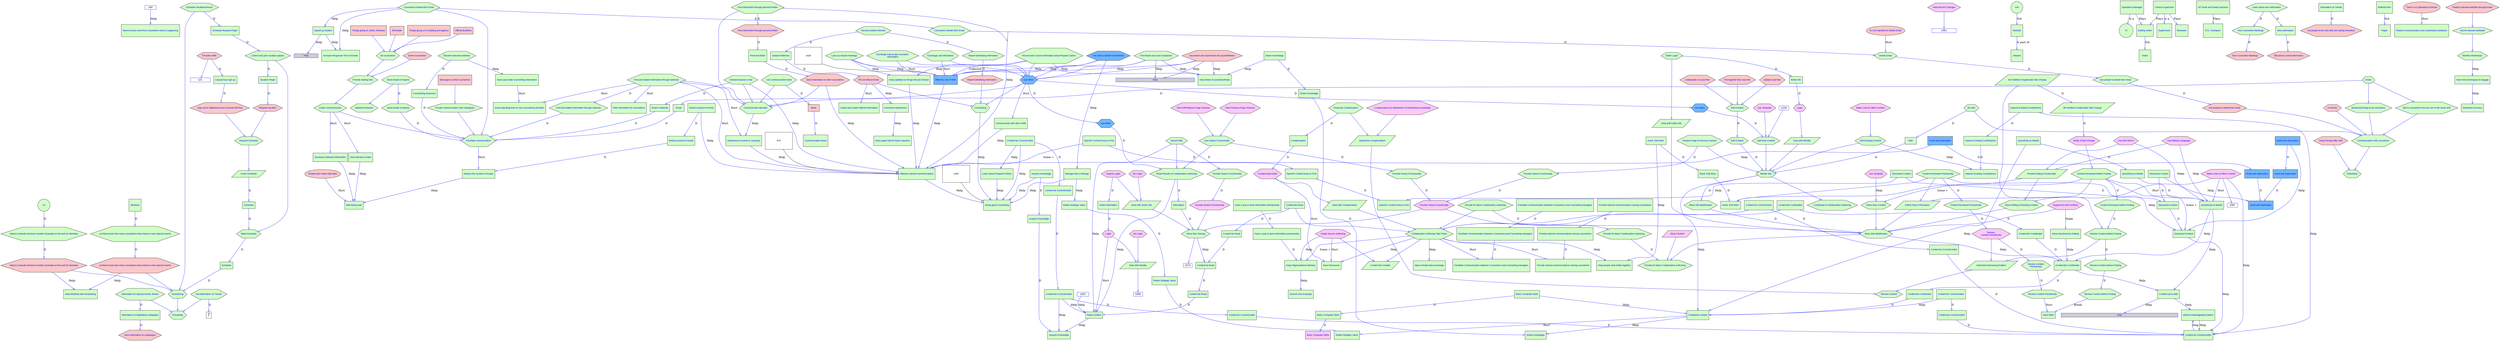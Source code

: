  digraph  RootGraph {
  node [color="#000000", style=filled];
  subgraph Connector {
      node [height="0", color="#0000FF", fontname=Arial, style=filled, shape=box];
      "160" [width="0.818110718093631", pos="783.13479752531,506.333588301462", fillcolor="#FFFFFF", fontsize="13"];
      "121" [width="1.4549387263151", pos="900.365492125984,409.869921259843", fillcolor="#FFFFFF", fontsize="13"];
      "Help" [width="1.76874104382557", pos="2452.34377962467,1553.91166563683", fillcolor="#CDCDCD", fontcolor="#0000FF", fontsize="12", label=Help];
      "Help1" [width="5.79854025186076", pos="849.734376765506,1654.64551181102", fillcolor="#CDCDCD", fontcolor="#0000FF", fontsize="12", label=Help];
      "1058" [width="0.683660350681005", pos="226.424704724409,2164.96211473566", fillcolor="#FFFFFF", fontsize="13"];
      "1061" [width="1.78775344276686", pos="191.102362204724,2087.37786276715", fillcolor="#FFFFFF", fontsize="13"];
      "1073" [width="0.59486377923197", pos="2190.10122047244,2292.57070866142", fillcolor="#FFFFFF", fontsize="13"];
      "1052" [width="0.866243267123019", pos="360.813484251968,2089.37156355456", fillcolor="#FFFFFF", fontsize="13"];
      "1228" [width="0.717855216397661", pos="4021.1342632171,2158.4609223847", fillcolor="#FFFFFF", fontsize="13"];
      "1087" [width="0.768546972130047", pos="2404.35318897638,2103.41262265294", fillcolor="#FFFFFF", fontsize="13"];
      "Help2" [width="8.59572950222107", pos="2223.07464566929,2253.08409448819", fillcolor="#CDCDCD", fontcolor="#0000FF", fontsize="12", label=Help];
  }
  subgraph Elements {
      node [color="#000000", fontcolor="#0000FF", fontname=Arial, style=filled];
      "Website" [width="0.875", height="0.875", pos="1536.9368503937,2588.59039370079", fillcolor="#D1FEC7", fontsize="12", label=Website, shape=box];
      "Editing Visitor" [width="0.875", height="0.875", pos="3867.96047244095,2486.5431496063", fillcolor="#D1FEC7", fontsize="12", label="Editing Visitor", shape=box];
      "Visitor" [width="0.875", height="0.875", pos="179.306524184477,2362.91655793026", fillcolor="#D1FEC7", fontsize="12", label=Visitor, shape=box];
      "1035" [width="0.875", height="0.875", pos="31.5,31.5", fillcolor="#D1FEC7", fontsize="10", shape=circle];
      "Read Results of Collaborative Authoring" [width="1.27296587926509", height="0.814698162729659", pos="211.181102362204,2213.61408323959", fillcolor="#D1FEC7", fontsize="12", label="Read Results of Collaborative Authoring", sides="6", shape=polygon];
      "Information" [width="0.958005249343832", height="0.598753280839894", pos="825.594330708662,2239.43291338583", fillcolor="#D1FEC7", fontsize="12", label=Information, shape=box];
      "Allow Site Viewing" [width="0.958415354330708", height="0.613385826771653", pos="2021.82956692913,2261.69196850394", fillcolor="#D1FEC7", fontsize="12", label="Allow Site Viewing", sides="6", shape=polygon];
      "Login" [width="0.78125", height="0.5", pos="326.707677165354,2051.10384701912", fillcolor="#FBCAF2", fontsize="12", label=Login, sides="6", shape=polygon];
      "Deal with Identity" [width="0.812499999999998", height="0.5", pos="336.336614173228,2126.69439820022", fillcolor="#D1FEC7", fontsize="12", label="Deal with Identity", shape=parallelogram];
      "No Login" [width="0.78125", height="0.5", pos="385.290354330709,2052.04872890889", fillcolor="#FBCAF2", fontsize="12", label="No Login", sides="6", shape=polygon];
      "Search Wiki" [width="0.78125", height="0.5", pos="241.668307086614,2127.63928008999", fillcolor="#D1FEC7", fontsize="12", label="Search Wiki", sides="6", shape=polygon];
      "Use History Functionality" [width="1.11548556430446", height="0.713910761154856", pos="128.031496062992,2125.89124859393", fillcolor="#D1FEC7", fontsize="12", label="Use History Functionality", sides="6", shape=polygon];
      "View Diff between Page Versions" [width="1.20734908136483", height="0.77270341207349", pos="254.173228346456,2046.74794150731", fillcolor="#FBCAF2", fontsize="12", label="View Diff between Page Versions", sides="6", shape=polygon];
      "View Previous Page Versions" [width="1.22744422572178", height="0.785564304461942", pos="160.408464566929,2049.10069741282", fillcolor="#FBCAF2", fontsize="12", label="View Previous Page Versions", sides="6", shape=polygon];
      "View Recent Changes" [width="1.01049868766404", height="0.646719160104987", pos="75.1181102362202,2045.9920359955", fillcolor="#FBCAF2", fontsize="12", label="View Recent Changes", sides="6", shape=polygon];
      "Provide History Functionality" [width="1.12860892388452", height="0.72230971128609", pos="817.562834645669,2086.08566929134", fillcolor="#D1FEC7", fontsize="12", label="Provide History Functionality", sides="6", shape=polygon];
      "Provide History Functionality1" [width="1.10277230971128", height="0.705774278215222", pos="2122.45948818898,2145.96283464567", fillcolor="#FBCAF2", fontsize="12", label="Provide History Functionality", sides="6", shape=polygon];
      "Allow Site Modification" [width="1.03018372703412", height="0.659317585301837", pos="2294.6494488189,2252.95181102362", fillcolor="#D1FEC7", fontsize="12", label="Allow Site Modification", sides="6", shape=polygon];
      "Provide for Mass Collaborative Authoring" [width="1.24015748031496", height="0.793700787401574", pos="2198.27149606299,2340.93921259843", fillcolor="#D1FEC7", fontsize="12", label="Provide for Mass Collaborative Authoring", sides="6", shape=polygon];
      "Store Content" [width="0.812499999999998", height="0.5", pos="2181.93094488189,2254.77543307087", fillcolor="#FBCAF2", fontsize="12", label="Store Content", shape=parallelogram];
      "Define Role of Reviewer" [width="1.02362204724409", height="0.629921259842521", pos="2029.8462992126,2148.90141732284", fillcolor="#D1FEC7", fontsize="12", label="Define Role of Reviewer", shape=parallelogram];
      "Deal with Editor Info" [width="1.00393700787401", height="0.617807389460934", pos="2229.4525984252,2151.29996365839", fillcolor="#D1FEC7", fontsize="12", label="Deal with Editor Info", shape=parallelogram];
      "Allow New Content" [width="0.905511811023622", height="0.579527559055118", pos="2401.65732283465,2151.81165354331", fillcolor="#D1FEC7", fontsize="12", label="Allow New Content", sides="6", shape=polygon];
      "Allow Editing of Existing Content" [width="1.18110236220472", height="0.755905511811023", pos="2505.12188976378,2153.4368503937", fillcolor="#D1FEC7", fontsize="12", label="Allow Editing of Existing Content", sides="6", shape=polygon];
      "Provide Editing Functionality" [width="1.08152887139107", height="0.665556228548353", pos="2407.04905511811,2051.91655966081", fillcolor="#D1FEC7", fontsize="12", label="Provide Editing Functionality", shape=parallelogram];
      "Use WSYIWYG" [width="0.951853674540681", height="0.609186351706036", pos="2434.50673228346,1972.40692913386", fillcolor="#FBCAF2", fontsize="12", label="Use WSYIWYG", sides="6", shape=polygon];
      "Use Markup Language" [width="1.0043471128609", height="0.642782152230975", pos="2357.9712992126,1974.56125984252", fillcolor="#FBCAF2", fontsize="12", label="Use Markup Language", sides="6", shape=polygon];
      "Editor Login" [width="0.78125", height="0.5", pos="2263.9555511811,2035.56283464567", fillcolor="#D1FEC7", fontsize="12", label="Editor Login", sides="6", shape=polygon];
      "Content Reviewed Periodically" [width="1.00393700787402", height="0.642519685039371", pos="2009.29511811024,1976.44157480315", fillcolor="#D1FEC7", fontsize="12", label="Content Reviewed Periodically", sides="6", shape=polygon];
      "Content Reviewed before Posting" [width="1.23359580052493", height="0.789501312335958", pos="2091.26362204724,1974.17385826772", fillcolor="#D1FEC7", fontsize="12", label="Content Reviewed before Posting", sides="6", shape=polygon];
      "Quick/Easy to Modify" [width="1.00247844019497", height="0.602629954957756", pos="2417.43158605174,2324.61184373281", fillcolor="#D1FEC7", fontsize="12", label="Quick/Easy to Modify", shape=box];
      "Deal with Visitor Info" [width="1.04215879265092", height="0.641328487785181", pos="1931.30102362205,2157.81601453665", fillcolor="#D1FEC7", fontsize="12", label="Deal with Visitor Info", shape=parallelogram];
      "Acquire Login" [width="0.78125", height="0.5", pos="1873.58434758155,2063.36935883015", fillcolor="#FBCAF2", fontsize="12", label="Acquire Login", sides="6", shape=polygon];
      "No Login1" [width="0.78125", height="0.5", pos="1948.49998312711,2065.39410573678", fillcolor="#FBCAF2", fontsize="12", label="No Login", sides="6", shape=polygon];
      "Visitor Information" [width="0.946235236220472", height="0.591397022637795", pos="828.005255905512,2005.7822613189", fillcolor="#D1FEC7", fontsize="12", label="Visitor Information", shape=box];
      "Provide Search Functionality" [width="1.12860892388452", height="0.72230971128609", pos="821.342362204725,2162.6211023622", fillcolor="#D1FEC7", fontsize="12", label="Provide Search Functionality", sides="6", shape=polygon];
      "Provide Search Functionality1" [width="1.09621062992126", height="0.701574803149606", pos="1846.31775590551,2159.04", fillcolor="#FBCAF2", fontsize="12", label="Provide Search Functionality", sides="6", shape=polygon];
      "Content Reviewed before Posting1" [width="1.23359580052493", height="0.789501312335958", pos="2191.89354330709,412.756535433071", fillcolor="#D1FEC7", fontsize="12", label="Content Reviewed before Posting", sides="6", shape=polygon];
      "Review Content before Posting" [width="1.23359580052493", height="0.789501312335958", pos="2666.2242519685,208.894488188977", fillcolor="#D1FEC7", fontsize="12", label="Review Content before Posting", sides="6", shape=polygon];
      "Content Reviewed Periodically1" [width="1.00393700787402", height="0.642519685039371", pos="2182.20850393701,326.677795275591", fillcolor="#D1FEC7", fontsize="12", label="Content Reviewed Periodically", sides="6", shape=polygon];
      "Review \nContent Periodically" [width="1.00393700787402", height="0.642519685039371", pos="2579.53133858268,209.272440944882", fillcolor="#FBCAF2", fontsize="12", label="Review \nContent Periodically", sides="6", shape=polygon];
      "Determine Reviewing Pattern" [width="1.08923884514436", height="0.670300827781145", pos="2613.78330708661,278.304058146578", fillcolor="#D1FEC7", fontsize="12", label="Determine Reviewing Pattern", shape=parallelogram];
      "Editor Info" [width="0.828125", height="0.517578125", pos="2966.74541338583,2154.77832431102", fillcolor="#D1FEC7", fontsize="12", label="Editor Info", shape=box];
      "Login1" [width="0.78125", height="0.5", pos="3887.26263779528,2126.27149606299", fillcolor="#FBCAF2", fontsize="12", label=Login, sides="6", shape=polygon];
      "Deal with Identity1" [width="0.812499999999998", height="0.5", pos="3860.98606299213,2203.75181102362", fillcolor="#D1FEC7", fontsize="12", label="Deal with Identity", shape=parallelogram];
      "Modify Site" [width="0.78125", height="0.5", pos="3995.92405511811,2266.11401574803", fillcolor="#D1FEC7", fontsize="12", label="Modify Site", sides="6", shape=polygon];
      "Contribute to Collaborative Authoring" [width="1.16182742782152", height="0.743569553805774", pos="3993.5618503937,2333.46519685039", fillcolor="#D1FEC7", fontsize="12", label="Contribute to Collaborative Authoring", sides="6", shape=polygon];
      "Restore Page to Previous Version" [width="1.28608923884515", height="0.823097112860894", pos="4167.16913385827,2189.87149606299", fillcolor="#D1FEC7", fontsize="12", label="Restore Page to Previous Version", sides="6", shape=polygon];
      "Edit Existing Content" [width="1.01049868766404", height="0.646719160104983", pos="3999.4525984252,2195.80535433071", fillcolor="#D1FEC7", fontsize="12", label="Edit Existing Content", sides="6", shape=polygon];
      "Add New Content" [width="0.859990157480311", height="0.550393700787399", pos="4079.07366141732,2198.95181102362", fillcolor="#D1FEC7", fontsize="12", label="Add New Content", sides="6", shape=polygon];
      "Provide History Functionality2" [width="1.12860892388452", height="0.72230971128609", pos="3119.29511811024,2133.80220472441", fillcolor="#D1FEC7", fontsize="12", label="Provide History Functionality", sides="6", shape=polygon];
      "Quick/Easy to Modify1" [width="1.009040119985", height="0.606574443574929", pos="3799.08512935883,2337.03730988996", fillcolor="#D1FEC7", fontsize="12", label="Quick/Easy to Modify", shape=box];
      "Quick/Easy to Modify2" [width="1.04841019872516", height="0.63024137527797", pos="3080.36746906637,2580.38650728278", fillcolor="#D1FEC7", fontsize="12", label="Quick/Easy to Modify", shape=box];
      "Review Content" [width="0.78125", height="0.5", pos="2536.55397637795,352.488188976378", fillcolor="#D1FEC7", fontsize="12", label="Review Content", sides="6", shape=polygon];
      "Be Notified of Applicable Site Change" [width="1.25328083989501", height="0.771249747627703", pos="2640.47622047244,118.47365233192", fillcolor="#D1FEC7", fontsize="12", label="Be Notified of Applicable Site Change", shape=parallelogram];
      "Be Notified of Applicable Site Change1" [width="1.25328083989501", height="0.771249747627703", pos="2243.62582677165,488.63491217444", fillcolor="#D1FEC7", fontsize="12", label="Be Notified of Applicable Site Change", shape=parallelogram];
      "Notify of Site Change" [width="0.99737532808399", height="0.638320209973754", pos="2123.38960629921,1875.18803149606", fillcolor="#FBCAF2", fontsize="12", label="Notify of Site Change", sides="6", shape=polygon];
      "Provide for Mass Collaborative Authoring1" [width="1.24015748031496", height="0.793700787401574", pos="2597.90811023622,3058.10456692913", fillcolor="#D1FEC7", fontsize="12", label="Provide for Mass Collaborative Authoring", sides="6", shape=polygon];
      "Provide for Mass Collaborative Authoring2" [width="1.24015748031496", height="0.793700787401574", pos="2318.27149606299,2744.40377952756", fillcolor="#D1FEC7", fontsize="12", label="Provide for Mass Collaborative Authoring", sides="6", shape=polygon];
      "Collaborative Authoring Take Place" [width="1.22703412073491", height="0.785301837270342", pos="2407.51440944882,3151.34551181102", fillcolor="#D1FEC7", fontsize="12", label="Collaborative Authoring Take Place", sides="6", shape=polygon];
      "Content be Correct/Useful" [width="1.18110236220472", height="0.710007951091197", pos="2360.50653543308,3050.36721537314", fillcolor="#D1FEC7", fontsize="12", label="Content be Correct/Useful", shape=box];
      "Content be Correct/Useful1" [width="1.18110236220472", height="0.710007951091197", pos="1998.66519685039,2863.28060119991", fillcolor="#D1FEC7", fontsize="12", label="Content be Correct/Useful", shape=box];
      "Content be Correct/Useful2" [width="1.18110236220472", height="0.710007951091197", pos="1972.20850393701,2459.81603427078", fillcolor="#D1FEC7", fontsize="12", label="Content be Correct/Useful", shape=box];
      "Content Be Contributed" [width="1.15738663570399", height="0.695751477714924", pos="2514.61339920031,3056.46815555994", fillcolor="#D1FEC7", fontsize="12", label="Content Be Contributed", shape=box];
      "Content be Read" [width="0.816179286622626", height="0.490638069621911", pos="2439.96772990897,3056.6431279867", fillcolor="#D1FEC7", fontsize="12", label="Content be Read", shape=box];
      "Content Be Contributed1" [width="1.15738663570399", height="0.695751477714924", pos="2184.8980448696,2794.73587209537", fillcolor="#D1FEC7", fontsize="12", label="Content Be Contributed", shape=box];
      "Content be Read1" [width="0.816179286622626", height="0.490638069621911", pos="2070.56733620818,2829.8714744434", fillcolor="#D1FEC7", fontsize="12", label="Content be Read", shape=box];
      "Content Be Contributed2" [width="1.15738663570399", height="0.695751477714924", pos="2121.59095825542,2540.56264374892", fillcolor="#D1FEC7", fontsize="12", label="Content Be Contributed", shape=box];
      "Content be Read2" [width="0.816179286622626", height="0.490638069621911", pos="2049.77993463338,2511.446277593", fillcolor="#D1FEC7", fontsize="12", label="Content be Read", shape=box];
      "Content Be Contributed3" [width="1.15738663570399", height="0.695751477714924", pos="3076.19163317106,2645.51202507625", fillcolor="#D1FEC7", fontsize="12", label="Content Be Contributed", shape=box];
      "Contribute Content" [width="1.15738663570399", height="0.695751477714924", pos="3871.51221809794,2416.31067524498", fillcolor="#D1FEC7", fontsize="12", label="Contribute Content", shape=box];
      "Content be Read3" [width="0.816179286622626", height="0.490638069621911", pos="815.764186601879,2373.49352168749", fillcolor="#D1FEC7", fontsize="12", label="Content be Read", shape=box];
      "Read Content" [width="0.816179286622626", height="0.490638069621911", pos="275.996627546761,2298.32587264362", fillcolor="#D1FEC7", fontsize="12", label="Read Content", shape=box];
      "Content be Correct/Useful3" [width="1.18110236220472", height="0.710007951091197", pos="827.956535433071,2310.5246956881", fillcolor="#D1FEC7", fontsize="12", label="Content be Correct/Useful", shape=box];
      "Content be Correct/Useful4" [width="1.18110236220472", height="0.710007951091197", pos="369.448818897638,2246.6956293214", fillcolor="#D1FEC7", fontsize="12", label="Content be Correct/Useful", shape=box];
      "Attract Knowledgeable Editors" [width="1.31111741935604", height="0.788165211031558", pos="2146.96778615194,2439.00764838454", fillcolor="#D1FEC7", fontsize="12", label="Attract Knowledgeable Editors", shape=box];
      "Content be Correct/Useful5" [width="1.18110236220473", height="0.710007951091197", pos="3887.95653543307,2316.19398702668", fillcolor="#D1FEC7", fontsize="12", label="Content be Correct/Useful", shape=box];
      "Content be Correct/Useful6" [width="1.18110236220472", height="0.710007951091197", pos="3072.99590551181,2512.39196227978", fillcolor="#D1FEC7", fontsize="12", label="Content be Correct/Useful", shape=box];
      "Share Knowledge" [width="1.03674540682416", height="0.62322920151339", pos="3991.89354330709,2467.55814101826", fillcolor="#D1FEC7", fontsize="12", label="Share Knowledge", shape=box];
      "Acquire Knowledge" [width="0.973659601583255", height="0.585305796434071", pos="142.768281090068,2295.11973758051", fillcolor="#D1FEC7", fontsize="12", label="Acquire Knowledge", shape=box];
      "Improve Existing Contributions" [width="1.10892388451443", height="0.666618576302289", pos="3805.51559055118,2266.44299315633", fillcolor="#D1FEC7", fontsize="12", label="Improve Existing Contributions", shape=box];
      "Improve Existing Contributions1" [width="1.10892388451443", height="0.666618576302289", pos="3084.57070866142,2439.96380305509", fillcolor="#D1FEC7", fontsize="12", label="Improve Existing Contributions", shape=box];
      "Improve Existing Contributions2" [width="1.10892388451443", height="0.666618576302289", pos="2432.60220472441,2399.67133961302", fillcolor="#D1FEC7", fontsize="12", label="Improve Existing Contributions", shape=box];
      "Allow Site Modification1" [width="1.05643044619423", height="0.676115485564308", pos="3096.85417322835,2367.41480314961", fillcolor="#D1FEC7", fontsize="12", label="Allow Site Modification", sides="6", shape=polygon];
      "Make Links to Other Content" [width="1.05643044619422", height="0.676115485564301", pos="4042.815928009,2120.05822272216", fillcolor="#FBCAF2", fontsize="12", label="Make Links to Other Content", sides="6", shape=polygon];
      "Make Links to Other Content1" [width="1.05643044619422", height="0.676115485564301", pos="2489.29511811024,2047.57228346457", fillcolor="#FBCAF2", fontsize="12", label="Make Links to Other Content", sides="6", shape=polygon];
      "Open-minded idea exchange" [width="1.18110236220472", height="0.710007951091197", pos="2565.54590551182,3365.01288466448", fillcolor="#D1FEC7", fontsize="12", label="Open-minded idea exchange", shape=box];
      "Structured Content" [width="0.927808366779845", height="0.557742782152225", pos="1900.25527443242,2336.2242519685", fillcolor="#D1FEC7", fontsize="12", label="Structured Content", shape=box];
      "Use Template" [width="0.945291994750651", height="0.604986876640417", pos="4123.85431383577,2121.54708661417", fillcolor="#FBCAF2", fontsize="12", label="Use Template", sides="6", shape=polygon];
      "Use Template1" [width="0.945291994750651", height="0.604986876640417", pos="2333.1681496063,2052.57070866142", fillcolor="#FBCAF2", fontsize="12", label="Use Template", sides="6", shape=polygon];
      "Basic Computer Skills" [width="0.971128608923884", height="0.583784315341651", pos="4085.90929133858,2369.76017236017", fillcolor="#D1FEC7", fontsize="12", label="Basic Computer Skills", shape=box];
      "Content Up to date" [width="1.08923884514436", height="0.654785110450773", pos="1975.51559055118,2368.06423248017", fillcolor="#D1FEC7", fontsize="12", label="Content Up to date", shape=box];
      "Keep Organizational Memory" [width="1.27549687192446", height="0.766752272824044", pos="2352.14213935778,3286.26827867206", fillcolor="#D1FEC7", fontsize="12", label="Keep Organizational Memory", shape=box];
      "Survive loss of people" [width="1.03674540682415", height="0.623229201513384", pos="2376.14551181102,3429.92034574267", fillcolor="#D1FEC7", fontsize="12", label="Survive loss of people", shape=box];
      "Help people work better together" [width="1.23359580052493", height="0.741563860028583", pos="2478.61677165355,3401.10952730749", fillcolor="#D1FEC7", fontsize="12", label="Help people work better together", shape=box];
      "Determine Compenstation" [width="1.2390091863517", height="0.762467191601051", pos="2450.98606299213,274.302992125985", fillcolor="#D1FEC7", fontsize="12", label="Determine Compenstation", shape=parallelogram];
      "Financial Compensation" [width="1.21432086614174", height="0.77716535433071", pos="2385.84531496063,186.013228346457", fillcolor="#D1FEC7", fontsize="12", label="Financial Compensation", sides="6", shape=polygon];
      "Compensation by Satisfaction of Distributing Knowledge" [width="1.55552821522311", height="0.995538057742788", pos="2488.83744094488,175.68188976378", fillcolor="#FBCAF2", fontsize="12", label="Compensation by Satisfaction of Distributing Knowledge", sides="6", shape=polygon];
      "Compensation" [width="1.22047244094488", height="0.76279527559055", pos="1645.75181102362,2340.77149606299", fillcolor="#D1FEC7", fontsize="12", label=Compensation, shape=box];
      "Save Resources" [width="1.00421611463231", height="0.603674540682412", pos="2207.73036280393,3144.33448818898", fillcolor="#D1FEC7", fontsize="12", label="Save Resources", shape=box];
      "Compensate Editor" [width="1.14214238845144", height="0.730971128608923", pos="2212.69570866142,3019.94078740157", fillcolor="#FBCAF2", fontsize="12", label="Compensate Editor", sides="6", shape=polygon];
      "Deal with Compensation" [width="1.19422572178478", height="0.734908136482941", pos="2312.36598425197,3100.86992125984", fillcolor="#D1FEC7", fontsize="12", label="Deal with Compensation", shape=parallelogram];
      "Content be Created" [width="0.984251968503937", height="0.605693519079347", pos="2480.03409448819,3275.27331314355", fillcolor="#D1FEC7", fontsize="12", label="Content be Created", shape=parallelogram];
      "Single Source Authoring" [width="1.03674540682415", height="0.663517060367454", pos="2522.55377952756,3150.74078740157", fillcolor="#FBCAF2", fontsize="12", label="Single Source Authoring", sides="6", shape=polygon];
      "Avoid  Edit Wars " [width="0.960554544430912", height="0.577427821522312", pos="2262.85145966251,2518.35023622047", fillcolor="#D1FEC7", fontsize="12", label="Avoid  Edit Wars ", shape=box];
      "Avoid  Edit Wars 1" [width="0.960554544430912", height="0.577427821522312", pos="2631.30697147353,3251.57858267717", fillcolor="#D1FEC7", fontsize="12", label="Avoid  Edit Wars ", shape=box];
      "Avoid  Edit Wars 2" [width="0.960554544430912", height="0.577427821522312", pos="2468.36327068613,2777.72031496063", fillcolor="#D1FEC7", fontsize="12", label="Avoid  Edit Wars ", shape=box];
      "Support for Edit Conflicts" [width="1.01090879265092", height="0.646981627296587", pos="2319.46736220472,2148.57070866142", fillcolor="#FBCAF2", fontsize="12", label="Support for Edit Conflicts", sides="6", shape=polygon];
      "Allow Synchronous Editing" [width="1.16797900262467", height="0.702118973856849", pos="2297.72031496063,2380.16195235019", fillcolor="#D1FEC7", fontsize="12", label="Allow Synchronous Editing", shape=box];
      "Retain Strategic Value" [width="1.04330708661417", height="0.627173690130556", pos="4086.61795275591,2432.26707174234", fillcolor="#D1FEC7", fontsize="12", label="Retain Strategic Value", shape=box];
      "Basic Computer Skills1" [width="0.971128608923884", height="0.583784315341651", pos="1684.01952755905,1574.64206212395", fillcolor="#D1FEC7", fontsize="12", label="Basic Computer Skills", shape=box];
      "Basic Computer Skills2" [width="0.971128608923884", height="0.583784315341651", pos="998.035275590551,1234.48458180899", fillcolor="#FBCAF2", fontsize="12", label="Basic Computer Skills", shape=box];
      "Retain Strategic Value1" [width="1.04330708661417", height="0.627173690130556", pos="2258.27149606299,1725.49541819903", fillcolor="#D1FEC7", fontsize="12", label="Retain Strategic Value", shape=box];
      "Retain Strategic Value2" [width="1.04330708661417", height="0.627173690130556", pos="788.980157480315,1807.2277016636", fillcolor="#D1FEC7", fontsize="12", label="Retain Strategic Value", shape=box];
      "Share Knowledge1" [width="1.03674540682416", height="0.62322920151339", pos="705.12188976378,1782.9912118844", fillcolor="#D1FEC7", fontsize="12", label="Share Knowledge", shape=box];
      "Share Knowledge2" [width="1.03674540682416", height="0.62322920151339", pos="1866.85417322835,1718.73924338047", fillcolor="#D1FEC7", fontsize="12", label="Share Knowledge", shape=box];
      "Acquire Knowledge1" [width="0.973659601583255", height="0.585305796434071", pos="673.087021247548,1740.52360709682", fillcolor="#D1FEC7", fontsize="12", label="Acquire Knowledge", shape=box];
      "Acquire Knowledge2" [width="0.973659601583255", height="0.585305796434071", pos="446.315367704241,1720.68108741178", fillcolor="#D1FEC7", fontsize="12", label="Acquire Knowledge", shape=box];
      "Structured Content1" [width="0.927808366779845", height="0.557742782152225", pos="3103.56236104659,2286.61795275591", fillcolor="#D1FEC7", fontsize="12", label="Structured Content", shape=box];
      "Structured Content2" [width="0.927808366779845", height="0.557742782152225", pos="47.814329550531,2156.2242519685", fillcolor="#D1FEC7", fontsize="12", label="Structured Content", shape=box];
      "Content be Correct/Useful7" [width="1.18110236220472", height="0.710007951091197", pos="788.976377952756,1730.12721537314", fillcolor="#D1FEC7", fontsize="12", label="Content be Correct/Useful", shape=box];
      "Content be Correct/Useful8" [width="1.18110236220472", height="0.710007951091197", pos="463.704566929134,1800.28847521566", fillcolor="#D1FEC7", fontsize="12", label="Content be Correct/Useful", shape=box];
      "Structured Content3" [width="0.927808366779845", height="0.557742782152225", pos="4126.86944766077,2255.4368503937", fillcolor="#D1FEC7", fontsize="12", label="Structured Content", shape=box];
      "Reviewer" [width="0.875", height="0.875", pos="2641.97622047244,377.326771653543", fillcolor="#D1FEC7", fontsize="12", label=Reviewer, shape=box];
      "Review Content\nPeriodically" [width="1.11922900262468", height="0.716306561679794", pos="3060.60720472441,1732.48372913386", fillcolor="#D1FEC7", fontsize="12", label="Review Content\nPeriodically", sides="6", shape=polygon];
      "Review Content Periodically" [width="0.984251968503933", height="0.629921259842517", pos="3261.25984251969,1989.92125984252", fillcolor="#D1FEC7", fontsize="12", label="Review Content Periodically", sides="6", shape=polygon];
      "KTA  Champion " [width="1.01049868766404", height="1.01049868766404", pos="2226.38173228346,3426.85417322835", fillcolor="#D1FEC7", fontsize="12", label="KTA  Champion ", shape=box];
      "Review Content before Posting1" [width="1.23359580052493", height="0.789501312335958", pos="3169.13385826772,1681.96535433071", fillcolor="#D1FEC7", fontsize="12", label="Review Content before Posting", sides="6", shape=polygon];
      "Review Content before Posting2" [width="1.23359580052493", height="0.789501312335958", pos="3336.37795275591,1972.98897637795", fillcolor="#D1FEC7", fontsize="12", label="Review Content before Posting", sides="6", shape=polygon];
  }
  "Report identifying information" [width="1.00578248031496", height="0.643700787401576", pos="1552.03872047244,1093.01952755905", fillcolor="#D1FEC7", fontcolor="#0000FF", fontname=Arial, fontsize="12", label="Report identifying information", sides="6", shape=polygon];
  "Report identifying information1" [width="1.00578248031496", height="0.643700787401576", pos="922.747381889764,1332.07464566929", fillcolor="#FAC8C8", fontcolor="#0000FF", fontname=Arial, fontsize="12", label="Report identifying information", sides="6", shape=polygon];
  "Run Counsellor Meetings" [width="0.978100393700789", height="0.625984251968505", pos="3142.00594488189,1584.96755905512", fillcolor="#D1FEC7", fontcolor="#0000FF", fontname=Arial, fontsize="12", label="Run Counsellor Meetings", sides="6", shape=polygon];
  "Run Counsellor Meetings1" [width="0.978100393700789", height="0.625984251968505", pos="3365.50003937008,1743.4242519685", fillcolor="#FAC8C8", fontcolor="#0000FF", fontname=Arial, fontsize="12", label="Run Counsellor Meetings", sides="6", shape=polygon];
  "Learn about new information" [width="0.978100393700789", height="0.625984251968505", pos="2815.41047244094,990.022677165354", fillcolor="#D1FEC7", fontcolor="#0000FF", fontname=Arial, fontsize="12", label="Learn about new information", sides="6", shape=polygon];
  "New Information" [width="1.02497539370079", height="0.640609621062992", pos="2691.83320866142,1116.54919045276", fillcolor="#D1FEC7", fontcolor="#0000FF", fontname=Arial, fontsize="12", label="New Information", shape=box];
  "Talk about current information" [width="0.984251968503935", height="0.629921259842519", pos="2613.83173228346,966.636850393701", fillcolor="#FAC8C8", fontcolor="#0000FF", fontname=Arial, fontsize="12", label="Talk about current information", sides="6", shape=polygon];
  "Send emails of reports" [width="0.984251968503938", height="0.62992125984252", pos="960.427795275591,466.992755905512", fillcolor="#D1FEC7", fontcolor="#0000FF", fontname=Arial, fontsize="12", label="Send emails of reports", sides="6", shape=polygon];
  "Statistical Reports" [width="0.978100393700787", height="0.625984251968504", pos="927.285134983127,561.088143982002", fillcolor="#D1FEC7", fontcolor="#0000FF", fontname=Arial, fontsize="12", label="Statistical Reports", sides="6", shape=polygon];
  "Information for special events, factors" [width="1.35826771653543", height="0.869291338582675", pos="702.711259842521,454.822677165354", fillcolor="#D1FEC7", fontcolor="#0000FF", fontname=Arial, fontsize="12", label="Information for special events, factors", sides="6", shape=polygon];
  "Information on Marketing Campaigns" [width="1.13385826771654", height="0.708661417322834", pos="1166.41322834646,458.507716535433", fillcolor="#D1FEC7", fontcolor="#0000FF", fontname=Arial, fontsize="12", label="Information on Marketing Campaigns", shape=box];
  "Forcasting" [width="0.984251968503937", height="0.62992125984252", pos="770.386231721035,555.560584926884", fillcolor="#D1FEC7", fontcolor="#0000FF", fontname=Arial, fontsize="12", label=Forcasting, sides="6", shape=polygon];
  "Let them know how many counsellors they need to cover special events" [width="1.76550196850393", height="1.12992125984252", pos="988.837440944882,363.796805399325", fillcolor="#FAC8C8", fontcolor="#0000FF", fontname=Arial, fontsize="12", label="Let them know how many counsellors they need to cover special events", sides="6", shape=polygon];
  "Scheduling" [width="0.978100393700787", height="0.625984251968504", pos="875.451614173227,478.478470191226", fillcolor="#D1FEC7", fontcolor="#0000FF", fontname=Arial, fontsize="12", label=Scheduling, sides="6", shape=polygon];
  "Let them know how many counsellors they need to cover special events1" [width="1.76550196850394", height="1.12992125984252", pos="1020.96342519685,205.326614173229", fillcolor="#D1FEC7", fontcolor="#0000FF", fontname=Arial, fontsize="12", label="Let them know how many counsellors they need to cover special events", sides="6", shape=polygon];
  "Help to compute minimum number of people on the web for Montreal" [width="1.56865157480315", height="1.00393700787402", pos="861.885809898763,368.170258717661", fillcolor="#FAC8C8", fontcolor="#0000FF", fontname=Arial, fontsize="12", label="Help to compute minimum number of people on the web for Montreal", sides="6", shape=polygon];
  "Help to compute minimum number of people on the web for Montreal1" [width="1.56865157480315", height="1.00393700787402", pos="870.254763779527,214.019527559055", fillcolor="#D1FEC7", fontcolor="#0000FF", fontname=Arial, fontsize="12", label="Help to compute minimum number of people on the web for Montreal", sides="6", shape=polygon];
  "Vacation Paper" [width="0.828125", height="0.517578125", pos="1990.91864173228,601.156277066929", fillcolor="#D1FEC7", fontcolor="#0000FF", fontname=Arial, fontsize="12", label="Vacation Paper", shape=box];
  "Request vacation" [width="0.78125", height="0.5", pos="857.026417322835,1223.90929133858", fillcolor="#FAC8C8", fontcolor="#0000FF", fontname=Arial, fontsize="12", label="Request vacation", sides="6", shape=polygon];
  "Send emails of reports1" [width="0.984251968503938", height="0.62992125984252", pos="1566.38173228346,619.610078740157", fillcolor="#D1FEC7", fontcolor="#0000FF", fontname=Arial, fontsize="12", label="Send emails of reports", sides="6", shape=polygon];
  "118" [width="0.897674704724409", height="0.897674704724409", pos="32.3162893700787,32.3162893700787", fillcolor="#D1FEC7", fontcolor="#0000FF", fontname=Arial, fontsize="10", shape=ellipse];
  "Montreal" [width="0.897674704724409", height="0.897674704724409", pos="933.02873031496,109.091722440945", fillcolor="#D1FEC7", fontcolor="#0000FF", fontname=Arial, fontsize="12", label=Montreal, shape=box];
  "Know Schedule" [width="0.812499999999998", height="0.5", pos="838.121102362205,1349.0305511811", fillcolor="#D1FEC7", fontcolor="#0000FF", fontname=Arial, fontsize="12", label="Know Schedule", shape=parallelogram];
  "Schedule" [width="0.828125", height="0.517578125", pos="1988.79265748032,527.691710137795", fillcolor="#D1FEC7", fontcolor="#0000FF", fontname=Arial, fontsize="12", label=Schedule, shape=box];
  "Schedule1" [width="0.828125", height="0.517578125", pos="1172.41470472441,634.935804625984", fillcolor="#D1FEC7", fontcolor="#0000FF", fontname=Arial, fontsize="12", label=Schedule, shape=box];
  "Make Schedule" [width="0.978100393700788", height="0.625984251968504", pos="3634.79137795275,1496.4557480315", fillcolor="#D1FEC7", fontcolor="#0000FF", fontname=Arial, fontsize="12", label="Make Schedule", sides="6", shape=polygon];
  "Give information on campaigns" [width="1.18110236220472", height="0.755905511811023", pos="1308.90141732283,472.869921259843", fillcolor="#FAC8C8", fontcolor="#0000FF", fontname=Arial, fontsize="12", label="Give information on campaigns", sides="6", shape=polygon];
  "Information on Trends" [width="0.985605314960628", height="0.616003321850392", pos="973.989507874016,840.211395177165", fillcolor="#D1FEC7", fontcolor="#0000FF", fontname=Arial, fontsize="12", label="Information on Trends", shape=box];
  "Let people know why kids are calling more/less" [width="1.37180118110236", height="0.877952755905512", pos="752.178188976378,1367.0305511811", fillcolor="#FAC8C8", fontcolor="#0000FF", fontname=Arial, fontsize="12", label="Let people know why kids are calling more/less", sides="6", shape=polygon];
  "Get Information on Trends" [width="1.14173228346457", height="0.730708661417323", pos="795.883363329585,453.478245219348", fillcolor="#D1FEC7", fontcolor="#0000FF", fontname=Arial, fontsize="12", label="Get Information on Trends", sides="6", shape=polygon];
  "?" [width="0.236111111111111", height="0.277777777777778", pos="8.49999999999999,10", fillcolor="#FFFFFF", fontname="Times New Roman", fontsize="24", label="?", shape=box];
  "Collect and give vacation papers" [width="1.10236220472441", height="0.705511811023622", pos="3644.93409448819,1411.41637795276", fillcolor="#D1FEC7", fontcolor="#0000FF", fontname=Arial, fontsize="12", label="Collect and give vacation papers", sides="6", shape=polygon];
  "Want to know more from counsellors what is happening" [width="1.49606299212598", height="0.899343404715516", pos="916.775433070866,625.192290578758", fillcolor="#D1FEC7", fontcolor="#0000FF", fontname=Arial, fontsize="12", label="Want to know more from counsellors what is happening", shape=box];
  "Help Montreal with Scheduling" [width="1.14173228346457", height="0.686341019388158", pos="1014.97565804274,604.565824504498", fillcolor="#D1FEC7", fontcolor="#0000FF", fontname=Arial, fontsize="12", label="Help Montreal with Scheduling", shape=box];
  "Fill extra shifts" [width="0.78125", height="0.5", pos="1050.5922215973,423.729313835771", fillcolor="#FAC8C8", fontcolor="#0000FF", fontname=Arial, fontsize="12", label="Fill extra shifts", sides="6", shape=polygon];
  "Casual hour sign up" [width="0.913426837270341", height="0.570891773293963", pos="703.517066929134,797.485017224409", fillcolor="#D1FEC7", fontcolor="#0000FF", fontname=Arial, fontsize="12", label="Casual hour sign up", shape=box];
  "Sign up for additional hours (Casual shift list)" [width="1.26312335958005", height="0.808398950131231", pos="777.995905511811,1214.2242519685", fillcolor="#FAC8C8", fontcolor="#0000FF", fontname=Arial, fontsize="12", label="Sign up for additional hours (Casual shift list)", sides="6", shape=polygon];
  "Schedule Vacations/Hours" [width="1.00434711286089", height="0.642782152230971", pos="770.29975815523,379.465646794151", fillcolor="#D1FEC7", fontcolor="#0000FF", fontname=Arial, fontsize="12", label="Schedule Vacations/Hours", sides="6", shape=polygon];
  "Schedule Request Paper" [width="1.05122211286089", height="0.657013820538058", pos="1161.54856299213,549.246828248031", fillcolor="#D1FEC7", fontcolor="#0000FF", fontname=Arial, fontsize="12", label="Schedule Request Paper", shape=box];
  "Facilitate communication" [width="1.36441929133858", height="0.873228346456691", pos="2376.66637795276,1440.47622047244", fillcolor="#D1FEC7", fontcolor="#0000FF", fontname=Arial, fontsize="12", label="Facilitate communication", sides="6", shape=polygon];
  "Operations Manager" [width="0.984251968503942", height="0.984251968503942", pos="3620.83960629921,1581.49511811024", fillcolor="#D1FEC7", fontcolor="#0000FF", fontname=Arial, fontsize="12", label="Operations Manager", shape=box];
  "70" [width="1.022375328084", height="1.022375328084", pos="36.8055118110238,36.8055118110238", fillcolor="#D1FEC7", fontcolor="#0000FF", fontname=Arial, fontsize="12", shape=circle];
  "Referral form" [width="0.875", height="0.875", pos="1941.70181102362,1075.59354330709", fillcolor="#D1FEC7", fontcolor="#0000FF", fontname=Arial, fontsize="12", label="Referral form", shape=box];
  "Paper" [width="0.875", height="0.875", pos="2072.41440944882,1071.23527559055", fillcolor="#D1FEC7", fontcolor="#0000FF", fontname=Arial, fontsize="12", label=Paper, shape=box];
  "Email" [width="0.78125", height="0.5", pos="3551.61224409449,1269.68409448819", fillcolor="#D1FEC7", fontcolor="#0000FF", fontname=Arial, fontsize="12", label=Email, sides="6", shape=polygon];
  "Email1" [width="0.828125", height="0.517578125", pos="3231.59698818898,1244.40352116142", fillcolor="#D1FEC7", fontcolor="#0000FF", fontname=Arial, fontsize="12", label=Email, shape=box];
  "Communication with counselors " [width="1.37795275590551", height="0.881889763779528", pos="3408.24118110236,1436.36125984252", fillcolor="#D1FEC7", fontcolor="#0000FF", fontname=Arial, fontsize="12", label="Communication with counselors ", sides="6", shape=polygon];
  "Debriefing" [width="0.905511811023624", height="0.579527559055119", pos="3481.94196850394,1503.93921259843", fillcolor="#D1FEC7", fontcolor="#0000FF", fontname=Arial, fontsize="12", label=Debriefing, sides="6", shape=polygon];
  "Small Groups after shift" [width="0.984251968503937", height="0.62992125984252", pos="3549.97346456693,1431.25889763779", fillcolor="#FAC8C8", fontcolor="#0000FF", fontname=Arial, fontsize="12", label="Small Groups after shift", sides="6", shape=polygon];
  "Ask people to delete their email" [width="0.978100393700787", height="0.625984251968504", pos="1996.31775590551,671.20062992126", fillcolor="#D1FEC7", fontcolor="#0000FF", fontname=Arial, fontsize="12", label="Ask people to delete their email", sides="6", shape=polygon];
  "Ask people to delete their email1" [width="1.07960137795276", height="0.690944881889764", pos="3332.96391732283,1359.28724409449", fillcolor="#FAC8C8", fontcolor="#0000FF", fontname=Arial, fontsize="12", label="Ask people to delete their email", sides="6", shape=polygon];
  "Delete Email" [width="0.78125", height="0.5", pos="656.021692913386,1391.55023622047", fillcolor="#D1FEC7", fontcolor="#0000FF", fontname=Arial, fontsize="12", label="Delete Email", sides="6", shape=polygon];
  "Broadcast things to all counselors" [width="1.10236220472441", height="0.705511811023622", pos="3610.91834645669,1337.60220472441", fillcolor="#D1FEC7", fontcolor="#0000FF", fontname=Arial, fontsize="12", label="Broadcast things to all counselors", sides="6", shape=polygon];
  "Talk to counselors who are not on the same shift" [width="1.36441929133858", height="0.873228346456691", pos="3521.1398031496,1337.46047244094", fillcolor="#D1FEC7", fontcolor="#0000FF", fontname=Arial, fontsize="12", label="Talk to counselors who are not on the same shift", sides="6", shape=polygon];
  "In Person" [width="0.78125", height="0.5", pos="3449.565,1365.06992125984", fillcolor="#FAC8C8", fontcolor="#0000FF", fontname=Arial, fontsize="12", label="In Person", sides="6", shape=polygon];
  "Record outside referrals" [width="0.977427821522316", height="0.625553805774282", pos="1936.3717497675,987.735259470519", fillcolor="#D1FEC7", fontcolor="#0000FF", fontname=Arial, fontsize="12", label="Record outside referrals", sides="6", shape=polygon];
  "Outside Referrals" [width="0.828125", height="0.590551181102362", pos="1555.09187007874,1358.50771653543", fillcolor="#D1FEC7", fontcolor="#0000FF", fontname=Arial, fontsize="12", label="Outside Referrals", shape=box];
  "Fill out referral sheet" [width="1.00578248031496", height="0.643700787401574", pos="961.757505624297,1602.71581552306", fillcolor="#FAC8C8", fontcolor="#0000FF", fontname=Arial, fontsize="12", label="Fill out referral sheet", sides="6", shape=polygon];
  "There is no Operations Director" [width="1.39763779527559", height="0.838582677165357", pos="3372.80811023622,1522.95968503937", fillcolor="#FAC8C8", fontcolor="#0000FF", fontname=Arial, fontsize="12", label="There is no Operations Director", shape=ellipse];
  "Reduce communication and coordination problems" [width="1.5748031496063", height="0.946677268121597", pos="3457.84748031496,1587.2290430697", fillcolor="#D1FEC7", fontcolor="#0000FF", fontname=Arial, fontsize="12", label="Reduce communication and coordination problems", shape=box];
  "By Wiki" [width="0.78125", height="0.5", pos="3398.09846456693,1365.06992125984", fillcolor="#D1FEC7", fontcolor="#0000FF", fontname=Arial, fontsize="12", label="By Wiki", sides="6", shape=polygon];
  "Wiki" [width="0.828125", height="0.517578125", pos="3967.37533464567,1626.11690698819", fillcolor="#D1FEC7", fontcolor="#0000FF", fontname=Arial, fontsize="12", label=Wiki, shape=box];
  "Reduce the number of Emails" [width="1.10236220472441", height="0.662674087685117", pos="2543.72706411699,1516.73968672922", fillcolor="#D1FEC7", fontcolor="#0000FF", fontname=Arial, fontsize="12", label="Reduce the number of Emails", shape=box];
  "Mail being read" [width="0.982385329531613", height="0.590551181102363", pos="2365.27966263929,1591.08364454443", fillcolor="#D1FEC7", fontcolor="#0000FF", fontname=Arial, fontsize="12", label="Mail being read", shape=box];
  "People aren t there that often" [width="1.08267716535433", height="0.6496062992126", pos="2380.20968503937,1505.21952755906", fillcolor="#FAC8C8", fontcolor="#0000FF", fontname=Arial, fontsize="12", label="People aren t there that often", shape=ellipse];
  "Decrease Irrelevant Information" [width="1.06299212598425", height="0.639007155982077", pos="2279.09264341957,1467.29375142863", fillcolor="#D1FEC7", fontcolor="#0000FF", fontname=Arial, fontsize="12", label="Decrease Irrelevant Information", shape=box];
  "Speed up System" [width="0.998640824413675", height="0.600323010356554", pos="2463.59264448204,1457.12721892402", fillcolor="#D1FEC7", fontcolor="#0000FF", fontname=Arial, fontsize="12", label="Speed up System", shape=box];
  "Record and Consult information about Repeat Callers" [width="1.17495078740157", height="1.14566929133858", pos="766.992671541057,1468.52571428571", fillcolor="#D1FEC7", fontcolor="#0000FF", fontname=Arial, fontsize="12", label="Record and Consult information about Repeat Callers", sides="6", shape=polygon];
  "Keep updated on things that are missed" [width="1.18110236220472", height="0.710007951091197", pos="1288.58645669291,1773.35934135739", fillcolor="#D1FEC7", fontcolor="#0000FF", fontname=Arial, fontsize="12", label="Keep updated on things that are missed", shape=box];
  "Look up missed meetings" [width="0.922736220472441", height="0.590551181102362", pos="1035.64275590551,1480.41637795276", fillcolor="#D1FEC7", fontcolor="#0000FF", fontname=Arial, fontsize="12", label="Look up missed meetings", sides="6", shape=polygon];
  "Clinical Supervisor" [width="0.953740157480315", height="0.953740157480315", pos="3132.18212598425,2055.19541338583", fillcolor="#D1FEC7", fontcolor="#0000FF", fontname=Arial, fontsize="12", label="Clinical Supervisor", shape=box];
  "Supervisors" [width="1.022375328084", height="1.022375328084", pos="3343.02188976378,1814.38724409449", fillcolor="#D1FEC7", fontcolor="#0000FF", fontname=Arial, fontsize="12", label=Supervisors, shape=box];
  "Have new techniques to engage" [width="1.01302968032341", height="0.608972728137111", pos="2812.58982914615,1759.80081348853", fillcolor="#D1FEC7", fontcolor="#0000FF", fontname=Arial, fontsize="12", label="Have new techniques to engage", shape=box];
  "Workshop Success" [width="0.984251968503937", height="0.591673292575998", pos="2714.41322834646,1815.87094719415", fillcolor="#D1FEC7", fontcolor="#0000FF", fontname=Arial, fontsize="12", label="Workshop Success", shape=box];
  "Monthly Workshops" [width="0.978100393700787", height="0.625984251968504", pos="2714.19177165354,1709.53133858268", fillcolor="#D1FEC7", fontcolor="#0000FF", fontname=Arial, fontsize="12", label="Monthly Workshops", sides="6", shape=polygon];
  "Publish relevant websites through email" [width="1.25984251968504", height="0.806299212598425", pos="2633.62582677165,1595.46519685039", fillcolor="#FAC8C8", fontcolor="#0000FF", fontname=Arial, fontsize="12", label="Publish relevant websites through email", sides="6", shape=polygon];
  "Ask for relevant websites" [width="0.78125", height="0.5", pos="2707.54807086614,1652.83842519685", fillcolor="#D1FEC7", fontcolor="#0000FF", fontname=Arial, fontsize="12", label="Ask for relevant websites", sides="6", shape=polygon];
  "Receive relevant websites" [width="1.04632545931759", height="0.669648293963255", pos="591.863622047244,1415.65757480315", fillcolor="#D1FEC7", fontcolor="#0000FF", fontname=Arial, fontsize="12", label="Receive relevant websites", sides="6", shape=polygon];
  "Counselling resources" [width="1.00529035433071", height="0.628306471456691", pos="1551.12454724409,1205.39761564961", fillcolor="#D1FEC7", fontcolor="#0000FF", fontname=Arial, fontsize="12", label="Counselling resources", shape=box];
  "Have up-to-date counselling information" [width="1.38976377952756", height="0.835442689117308", pos="601.610078740157,1525.5915273594", fillcolor="#D1FEC7", fontcolor="#0000FF", fontname=Arial, fontsize="12", label="Have up-to-date counselling information", shape=box];
  "Avoid spending time on non-counselling activities" [width="1.38976377952756", height="0.835442689117308", pos="622.869921259842,1621.96948011531", fillcolor="#D1FEC7", fontcolor="#0000FF", fontname=Arial, fontsize="12", label="Avoid spending time on non-counselling activities", shape=box];
  "Counseling" [width="1.08759842519685", height="0.696062992125984", pos="893.910472440944,1682.12976377953", fillcolor="#D1FEC7", fontcolor="#0000FF", fontname=Arial, fontsize="12", label=Counseling, sides="6", shape=polygon];
  "Use Wikis" [width="0.966412401574804", height="0.618503937007874", pos="888.259192913386,1571.84247469066", fillcolor="#70B8FA", fontcolor="#0000FF", fontname=Arial, fontsize="12", label="Use Wikis", sides="6", shape=polygon];
  "Communicate internally" [width="1.31336122047244", height="0.84055118110236", pos="1167.96312992126,1539.02267716535", fillcolor="#D1FEC7", fontcolor="#0000FF", fontname=Arial, fontsize="12", label="Communicate internally", sides="6", shape=polygon];
  "Find job-related information through webmail" [width="1.37795275590551", height="0.881889763779527", pos="1255.32779527559,1412.95181102362", fillcolor="#D1FEC7", fontcolor="#0000FF", fontname=Arial, fontsize="12", label="Find job-related information through webmail", sides="6", shape=polygon];
  "Find job-related information through webmail1" [width="1.37795275590551", height="0.881889763779527", pos="1863.07464566929,1452.14551181102", fillcolor="#D1FEC7", fontcolor="#0000FF", fontname=Arial, fontsize="12", label="Find job-related information through webmail", sides="6", shape=polygon];
  "Awareness of events in company" [width="1.25984251968504", height="0.757341814497277", pos="1132.02070866142,1720.27910847151", fillcolor="#D1FEC7", fontcolor="#0000FF", fontname=Arial, fontsize="12", label="Awareness of events in company", shape=box];
  "Book" [width="0.828125", height="0.517578125", pos="1552.25722440945,1151.78619832677", fillcolor="#FAC8C8", fontcolor="#0000FF", fontname=Arial, fontsize="12", label=Book, shape=box];
  "Communication Book" [width="0.875", height="0.875", pos="1837.45771653543,1072.5462992126", fillcolor="#D1FEC7", fontcolor="#0000FF", fontname=Arial, fontsize="12", label="Communication Book", shape=box];
  "Use communication book" [width="1.25984251968504", height="0.806299212598427", pos="1325.90929133858,1474.93606299213", fillcolor="#D1FEC7", fontcolor="#0000FF", fontname=Arial, fontsize="12", label="Use communication book", sides="6", shape=polygon];
  "Document redirections" [width="1.07644766240782", height="0.647095818025813", pos="1243.7165252955,1669.04726047255", fillcolor="#D1FEC7", fontcolor="#0000FF", fontname=Arial, fontsize="12", label="Document redirections", shape=box];
  "Have paper trail for future inquiries" [width="1.17050999528404", height="0.703640454949271", pos="1353.40198187747,1710.76790677187", fillcolor="#D1FEC7", fontcolor="#0000FF", fontname=Arial, fontsize="12", label="Have paper trail for future inquiries", shape=box];
  "Useful and simple referral information" [width="1.27329805610861", height="0.765430476541011", pos="1209.700777264,1843.38604833658", fillcolor="#D1FEC7", fontcolor="#0000FF", fontname=Arial, fontsize="12", label="Useful and simple referral information", shape=box];
  "Effective internal communications" [width="1.37795275590551", height="0.828342609606397", pos="1054.72818897638,1807.3831685915", fillcolor="#D1FEC7", fontcolor="#0000FF", fontname=Arial, fontsize="12", label="Effective internal communications", shape=box];
  "Filter information for counsellors" [width="1.31115375332277", height="0.788187052834693", pos="1364.13444850545,1567.82733232725", fillcolor="#D1FEC7", fontcolor="#0000FF", fontname=Arial, fontsize="12", label="Filter information for counsellors", shape=box];
  "Find information through personal folder" [width="1.39763779527559", height="0.894488188976377", pos="1149.02858267716,1419.86834645669", fillcolor="#D1FEC7", fontcolor="#0000FF", fontname=Arial, fontsize="12", label="Find information through personal folder", sides="6", shape=polygon];
  "Find information through personal folder1" [width="1.39763779527559", height="0.894488188976377", pos="1563.31086614173,946.142362204724", fillcolor="#FAC8C8", fontcolor="#0000FF", fontname=Arial, fontsize="12", label="Find information through personal folder", sides="6", shape=polygon];
  "Send information to other counsellors" [width="1.39763779527559", height="0.894488188976377", pos="1045.51559055118,1413.31896512936", fillcolor="#FAC8C8", fontcolor="#0000FF", fontname=Arial, fontsize="12", label="Send information to other counsellors", sides="6", shape=polygon];
  "Personal folder" [width="0.875", height="0.875", pos="1843.12700787401,866.325826771653", fillcolor="#D1FEC7", fontcolor="#0000FF", fontname=Arial, fontsize="12", label="Personal folder", shape=box];
  "Communicate with other shifts" [width="1.31115375332277", height="0.788187052834693", pos="983.631692599935,1735.50621097984", fillcolor="#D1FEC7", fontcolor="#0000FF", fontname=Arial, fontsize="12", label="Communicate with other shifts", shape=box];
  "Intranet" [width="0.875", height="0.875", pos="1451.89748031496,2684.96834645669", fillcolor="#D1FEC7", fontcolor="#0000FF", fontname=Arial, fontsize="12", label=Intranet, shape=box];
  "Check/compose e-mail" [width="1.00578248031496", height="0.643700787401576", pos="936.650643982002,1401.8609223847", fillcolor="#D1FEC7", fontcolor="#0000FF", fontname=Arial, fontsize="12", label="Check/compose e-mail", sides="6", shape=polygon];
  "Email (=internal)" [width="0.984251968503937", height="0.517578125", pos="1556.03645669291,1271.33265501969", fillcolor="#D1FEC7", fontcolor="#0000FF", fontname=Arial, fontsize="12", label="Email (=internal)", shape=box];
  "Learn about Frequent Callers" [width="1.28862023150452", height="0.77464125005839", pos="952.299619672745,1845.13495901785", fillcolor="#D1FEC7", fontcolor="#0000FF", fontname=Arial, fontsize="12", label="Learn about Frequent Callers", shape=box];
  "Doing good Counseling" [width="1.28862023150452", height="0.77464125005839", pos="1043.00828109007,1900.41054956903", fillcolor="#D1FEC7", fontcolor="#0000FF", fontname=Arial, fontsize="12", label="Doing good Counseling", shape=box];
  "Document call experiences for yourself/others" [width="1.25984251968504", height="0.806299212598425", pos="673.670821147356,1470.0766704162", fillcolor="#FAC8C8", fontcolor="#0000FF", fontname=Arial, fontsize="12", label="Document call experiences for yourself/others", sides="6", shape=polygon];
  "Help others (Counselors/Kids)" [width="1.28862023150452", height="0.77464125005839", pos="650.409855893218,1690.64677004147", fillcolor="#D1FEC7", fontcolor="#0000FF", fontname=Arial, fontsize="12", label="Help others (Counselors/Kids)", shape=box];
  "Use wiki to debrief (sometimes)" [width="1.07960137795276", height="0.690944881889764", pos="858.318248031496,1448.10614173228", fillcolor="#70B8FA", fontcolor="#0000FF", fontname=Arial, fontsize="12", label="Use wiki to debrief (sometimes)", sides="6", shape=polygon];
  "Manage Own s feelings" [width="1.28862023150452", height="0.77464125005839", pos="880.016155105816,1889.07196689187", fillcolor="#D1FEC7", fontcolor="#0000FF", fontname=Arial, fontsize="12", label="Manage Own s feelings", shape=box];
  "Post thank yous and complaints" [width="1.06299212598425", height="0.680314960629921", pos="952.478470191226,1472.83032620922", fillcolor="#D1FEC7", fontcolor="#0000FF", fontname=Arial, fontsize="12", label="Post thank yous and complaints", sides="6", shape=polygon];
  "Messages to other counsellors" [width="1.18110236220473", height="0.738188976377955", pos="2536.84292463442,1263.53021372328", fillcolor="#FAC8C8", fontcolor="#0000FF", fontname=Arial, fontsize="12", label="Messages to other counsellors", shape=box];
  "Private communication with colleagues" [width="1.56865157480315", height="0.625984251968504", pos="2462.3807480315,1356.00377952756", fillcolor="#D1FEC7", fontcolor="#0000FF", fontname=Arial, fontsize="12", label="Private communication with colleagues", sides="6", shape=polygon];
  "Some counsellors" [width="0.899360236220472", height="0.575590551181102", pos="2324.00397637795,1237.51559055118", fillcolor="#FAC8C8", fontcolor="#0000FF", fontname=Arial, fontsize="12", label="Some counsellors", sides="6", shape=polygon];
  "Provide mailing lists" [width="0.978100393700788", height="0.625984251968504", pos="2376.66637795276,1301.8337007874", fillcolor="#D1FEC7", fontcolor="#0000FF", fontname=Arial, fontsize="12", label="Provide mailing lists", sides="6", shape=polygon];
  "All counsellors" [width="0.978100393700789", height="0.625984251968505", pos="2447.53251968504,1239.32976377953", fillcolor="#D1FEC7", fontcolor="#0000FF", fontname=Arial, fontsize="12", label="All counsellors", sides="6", shape=polygon];
  "Public communication" [width="1.18110236220472", height="0.625984251968504", pos="2291.62700787401,1366.88881889764", fillcolor="#D1FEC7", fontcolor="#0000FF", fontname=Arial, fontsize="12", label="Public communication", sides="6", shape=polygon];
  "Things going on, births, illnesses" [width="1.18110236220472", height="0.738188976377951", pos="2348.31992125984,1147.69984251969", fillcolor="#FAC8C8", fontcolor="#0000FF", fontname=Arial, fontsize="12", label="Things going on, births, illnesses", shape=box];
  "Reminder" [width="1.04398375984253", height="0.65248984990158", pos="2438.29556102362,1150.78501107283", fillcolor="#FAC8C8", fontcolor="#0000FF", fontname=Arial, fontsize="12", label=Reminder, shape=box];
  "Things going on in building and agency" [width="1.25984251968504", height="0.787401574803151", pos="2529.73724409449,1174.27464566929", fillcolor="#FAC8C8", fontcolor="#0000FF", fontname=Arial, fontsize="12", label="Things going on in building and agency", shape=box];
  "Official Bulletins" [width="0.828125", height="0.517578125", pos="2254.77661417323,1155.64183316929", fillcolor="#FAC8C8", fontcolor="#0000FF", fontname=Arial, fontsize="12", label="Official Bulletins", shape=box];
  "Only relevant e-mails" [width="1.14364106313316", height="0.687488463322699", pos="2179.13886229979,1468.22917973024", fillcolor="#D1FEC7", fontcolor="#0000FF", fontname=Arial, fontsize="12", label="Only relevant e-mails", shape=box];
  "Reduce amount of email" [width="1.14364106313316", height="0.687488463322699", pos="1372.27722000508,1629.39903349851", fillcolor="#D1FEC7", fontcolor="#0000FF", fontname=Arial, fontsize="12", label="Reduce amount of email", shape=box];
  "It s not important to delete Email" [width="1.15485564304462", height="0.692913385826774", pos="658.822677165354,1296.05102362205", fillcolor="#FAC8C8", fontcolor="#0000FF", fontname=Arial, fontsize="12", label="It s not important to delete Email", shape=ellipse];
  "Counselors Delete their Email" [width="1.13558070866141", height="0.726771653543306", pos="2181.27838582677,1301.0494488189", fillcolor="#D1FEC7", fontcolor="#0000FF", fontname=Arial, fontsize="12", label="Counselors Delete their Email", sides="6", shape=polygon];
  "Increase Response Time of Emails" [width="1.37795275590551", height="0.828342609606396", pos="2585.90929133858,1454.94222370961", fillcolor="#D1FEC7", fontcolor="#0000FF", fontname=Arial, fontsize="12", label="Increase Response Time of Emails", shape=box];
  "Counselors Delete their Email1" [width="1.13558070866141", height="0.726771653543306", pos="1717.34137795276,1100.73448818898", fillcolor="#D1FEC7", fontcolor="#0000FF", fontname=Arial, fontsize="12", label="Counselors Delete their Email", sides="6", shape=polygon];
  "Reduce amount of email1" [width="1.14364106313316", height="0.687488463322699", pos="1550.38745622555,1480.10769491584", fillcolor="#D1FEC7", fontcolor="#0000FF", fontname=Arial, fontsize="12", label="Reduce amount of email", shape=box];
  "Effective Use of Wiki" [width="1.13113991654389", height="0.679973523246231", pos="1137.96891101133,1892.75054289986", fillcolor="#70B8FA", fontcolor="#0000FF", fontname=Arial, fontsize="12", label="Effective Use of Wiki", shape=box];
  "870" [width="2.00787401574803", height="1.25984251968504", pos="1174.2557480315,2004.33448818898", fillcolor="#FFFFFF", fontname=Arial, fontsize="12", shape=box];
  "Avoid wiki duplication" [width="1.06301319633239", height="0.639019822212531", pos="802.445482941982,1858.67778446579", fillcolor="#70B8FA", fontcolor="#0000FF", fontname=Arial, fontsize="12", label="Avoid wiki duplication", shape=box];
  "Request Schedule" [width="0.977690288713911", height="0.625721784776903", pos="811.184881889764,1281.34866141732", fillcolor="#D1FEC7", fontcolor="#0000FF", fontname=Arial, fontsize="12", label="Request Schedule", sides="6", shape=polygon];
  "Provide internal communications among counsellors" [width="1.57480314960629", height="0.946677268121592", pos="2279.29511811024,3363.61172023505", fillcolor="#D1FEC7", fontcolor="#0000FF", fontname=Arial, fontsize="12", label="Provide internal communications among counsellors", shape=box];
  "Use Wikis1" [width="0.966412401574804", height="0.618503937007874", pos="1656.44816929134,1777.15181102362", fillcolor="#70B8FA", fontcolor="#0000FF", fontname=Arial, fontsize="12", label="Use Wikis", sides="6", shape=polygon];
  "Use Wikis2" [width="0.966412401574804", height="0.618503937007874", pos="499.912736220472,1877.78173228346", fillcolor="#70B8FA", fontcolor="#0000FF", fontname=Arial, fontsize="12", label="Use Wikis", sides="6", shape=polygon];
  "Specific Content Easy to Find" [width="1.22956511339428", height="0.73914085250383", pos="72.8508007751074,2237.87269273738", fillcolor="#D1FEC7", fontcolor="#0000FF", fontname=Arial, fontsize="12", label="Specific Content Easy to Find", shape=box];
  "Specific Content Easy to Find1" [width="1.22956511339428", height="0.73914085250383", pos="473.953162979832,1653.93568486337", fillcolor="#D1FEC7", fontcolor="#0000FF", fontname=Arial, fontsize="12", label="Specific Content Easy to Find", shape=box];
  "Specific Content Easy to Find2" [width="1.22956511339428", height="0.73914085250383", pos="770.173635420777,1665.27426754053", fillcolor="#D1FEC7", fontcolor="#0000FF", fontname=Arial, fontsize="12", label="Specific Content Easy to Find", shape=box];
  "Avoid wiki duplication1" [width="1.06301319633239", height="0.639019822212531", pos="1658.50847506797,1860.09510730044", fillcolor="#70B8FA", fontcolor="#0000FF", fontname=Arial, fontsize="12", label="Avoid wiki duplication", shape=box];
  "Avoid wiki duplication2" [width="1.06301319633239", height="0.639019822212531", pos="4152.99666404434,2327.81164273351", fillcolor="#70B8FA", fontcolor="#0000FF", fontname=Arial, fontsize="12", label="Avoid wiki duplication", shape=box];
  "Avoid wiki duplication3" [width="1.06301319633239", height="0.639019822212531", pos="3118.35099475301,2194.58329627682", fillcolor="#70B8FA", fontcolor="#0000FF", fontname=Arial, fontsize="12", label="Avoid wiki duplication", shape=box];
  "Avoid wiki duplication4" [width="1.06301319633239", height="0.639019822212531", pos="1845.12264829631,2227.65416241855", fillcolor="#70B8FA", fontcolor="#0000FF", fontname=Arial, fontsize="12", label="Avoid wiki duplication", shape=box];
  "Exchange Job Information" [width="1.22047244094488", height="0.781102362204725", pos="1200.71244094488,1326.6274015748", fillcolor="#D1FEC7", fontcolor="#0000FF", fontname=Arial, fontsize="12", label="Exchange Job Information", sides="6", shape=polygon];
  "Exchange Day-to-day counselor \ninformation" [width="1.22047244094488", height="0.781102362204725", pos="1111.4211023622,1326.6274015748", fillcolor="#D1FEC7", fontcolor="#0000FF", fontname=Arial, fontsize="12", label="Exchange Day-to-day counselor \ninformation", sides="6", shape=polygon];
  "Save Effort" [width="0.816179286622626", height="0.490638069621911", pos="3295.13426534204,2060.2651752308", fillcolor="#D1FEC7", fontcolor="#0000FF", fontname=Arial, fontsize="12", label="Save Effort", shape=box];
  "Put together final case file" [width="1.06299212598425", height="0.680314960629923", pos="3285.59433070866,1881.4242519685", fillcolor="#FAC8C8", fontcolor="#0000FF", fontname=Arial, fontsize="12", label="Put together final case file", sides="6", shape=polygon];
  "Edit Content" [width="0.78125", height="0.5", pos="3198.91618110236,2009.57858267717", fillcolor="#D1FEC7", fontcolor="#0000FF", fontname=Arial, fontsize="12", label="Edit Content", sides="6", shape=polygon];
  "Collaborate on case files" [width="1.10236220472441", height="0.705511811023623", pos="3190.6337007874,1889.41795275591", fillcolor="#FAC8C8", fontcolor="#0000FF", fontname=Arial, fontsize="12", label="Collaborate on case files", sides="6", shape=polygon];
  "Update case files" [width="1.14542322834646", height="0.733070866141732", pos="3159.58547244094,1948.52031496063", fillcolor="#FAC8C8", fontcolor="#0000FF", fontname=Arial, fontsize="12", label="Update case files", sides="6", shape=polygon];
  "Edit Content1" [width="0.78125", height="0.5", pos="3605.68783464567,2132.88566929134", fillcolor="#D1FEC7", fontcolor="#0000FF", fontname=Arial, fontsize="12", label="Edit Content", sides="6", shape=polygon];
  "VP Youth and Family Services" [width="0.984251968503937", height="0.984251968503937", pos="1668.42897637795,3323.86204724409", fillcolor="#D1FEC7", fontcolor="#0000FF", fontname=Arial, fontsize="12", label="VP Youth and Family Services", shape=box];
  "Have a way to store information permanently" [width="1.37795275590551", height="0.828342609606397", pos="1761.97228346457,3288.48553079622", fillcolor="#D1FEC7", fontcolor="#0000FF", fontname=Arial, fontsize="12", label="Have a way to store information permanently", shape=box];
  "Have a way to store information permanently1" [width="1.37795275590551", height="0.828342609606397", pos="1987.32661417323,3284.23356229229", fillcolor="#D1FEC7", fontcolor="#0000FF", fontname=Arial, fontsize="12", label="Have a way to store information permanently", shape=box];
  "Facilitate Communication between Counselors and Counseling managers" [width="2.24409448818898", height="0.946677268121592", pos="2204.17700787402,3301.24951551064", fillcolor="#D1FEC7", fontcolor="#0000FF", fontname=Arial, fontsize="12", label="Facilitate Communication between Counselors and Counseling managers", shape=box];
  "Provide internal communications among counsellors1" [width="1.57480314960629", height="0.946677268121592", pos="1750.6337007874,3204.87156275474", fillcolor="#D1FEC7", fontcolor="#0000FF", fontname=Arial, fontsize="12", label="Provide internal communications among counsellors", shape=box];
  "Provide internal communications among counsellors2" [width="1.57480314960629", height="0.946677268121592", pos="1992.99590551181,3196.36762574687", fillcolor="#D1FEC7", fontcolor="#0000FF", fontname=Arial, fontsize="12", label="Provide internal communications among counsellors", shape=box];
  "Facilitate Communication between Counselors and Counseling managers1" [width="2.24409448818898", height="0.946677268121592", pos="1987.32661417323,3118.41486984135", fillcolor="#D1FEC7", fontcolor="#0000FF", fontname=Arial, fontsize="12", label="Facilitate Communication between Counselors and Counseling managers", shape=box];
  "Facilitate Communication between Counselors and Counseling managers2" [width="2.24409448818898", height="0.946677268121592", pos="1764.80692913386,3131.17077535316", fillcolor="#D1FEC7", fontcolor="#0000FF", fontname=Arial, fontsize="12", label="Facilitate Communication between Counselors and Counseling managers", shape=box];
  "1405" [width="2.00787401574803", height="1.25984251968504", pos="999.452598425197,2012.83842519685", fillcolor="#FFFFFF", fontname=Arial, fontsize="12", shape=box];
  "1428" [width="2.00787401574803", height="1.25984251968504", pos="1361.34236220472,1995.8305511811", fillcolor="#FFFFFF", fontname=Arial, fontsize="12", shape=box];
  "Report identifying information"->"Report identifying information1" [color="#0000FF", fillcolor="#FFFFFF", label=D];
  "Run Counsellor Meetings"->"Run Counsellor Meetings1" [color="#0000FF", fillcolor="#FFFFFF", label=D];
  "Learn about new information"->"Run Counsellor Meetings" [color="#0000FF", fillcolor="#FFFFFF", label=D];
  "Learn about new information"->"New Information" [color="#0000FF", fillcolor="#FFFFFF", label=D];
  "New Information"->"Talk about current information" [color="#0000FF", fillcolor="#FFFFFF", label=D];
  "Send emails of reports"->"Statistical Reports" [color="#0000FF", fillcolor="#FFFFFF"];
  "Information for special events, factors"->"Information on Marketing Campaigns" [color="#0000FF", fillcolor="#FFFFFF", label=D];
  "Information for special events, factors"->"Forcasting" [color="#0000FF", fillcolor="#FFFFFF"];
  "Let them know how many counsellors they need to cover special events"->"Scheduling" [color="#0000FF", fillcolor="#FFFFFF"];
  "Let them know how many counsellors they need to cover special events1"->"Let them know how many counsellors they need to cover special events" [color="#0000FF", fillcolor="#FFFFFF", label=D];
  "Help to compute minimum number of people on the web for Montreal"->"Scheduling" [color="#0000FF", fillcolor="#FFFFFF"];
  "Help to compute minimum number of people on the web for Montreal1"->"Help to compute minimum number of people on the web for Montreal" [color="#0000FF", fillcolor="#FFFFFF", label=D];
  "Vacation Paper"->"Request vacation" [color="#0000FF", fillcolor="#FFFFFF", label=D];
  "Send emails of reports"->"Send emails of reports1" [color="#0000FF", fillcolor="#FFFFFF", label=D];
  "118"->"Help to compute minimum number of people on the web for Montreal1" [color="#0000FF", fillcolor="#FFFFFF", label=D];
  "Montreal"->"Let them know how many counsellors they need to cover special events1" [color="#0000FF", fillcolor="#FFFFFF", label=D];
  "Know Schedule"->"Schedule" [color="#0000FF", fillcolor="#FFFFFF", label=D];
  "Schedule1"->"Scheduling" [color="#0000FF", fillcolor="#FFFFFF", label=D];
  "Make Schedule"->"Schedule1" [color="#0000FF", fillcolor="#FFFFFF", label=D];
  "Information on Marketing Campaigns"->"Give information on campaigns" [color="#0000FF", fillcolor="#FFFFFF", label=D];
  "Information on Trends"->"Let people know why kids are calling more/less" [color="#0000FF", fillcolor="#FFFFFF", label=D];
  "Get Information on Trends"->"?" [color="#0000FF", fillcolor="#FFFFFF", label=D];
  "Collect and give vacation papers"->"Make Schedule" [color="#0000FF", fillcolor="#FFFFFF"];
  "160"->"Want to know more from counsellors what is happening" [color="#0000FF", fillcolor="#CDCDCD", label=Help];
  "Get Information on Trends"->"Forcasting" [color="#0000FF", fillcolor="#FFFFFF"];
  "Scheduling"->"Forcasting" [color="#0000FF", fillcolor="#FFFFFF"];
  "Let them know how many counsellors they need to cover special events"->"Help Montreal with Scheduling" [color="#0000FF", fillcolor="#CDCDCD", label=Help];
  "Help to compute minimum number of people on the web for Montreal"->"Help Montreal with Scheduling" [color="#0000FF", fillcolor="#CDCDCD", label=Help];
  "Fill extra shifts"->"121" [color="#0000FF", fillcolor="#FFFFFF"];
  "Fill extra shifts"->"Casual hour sign up" [color="#0000FF", fillcolor="#FFFFFF", label=D];
  "Casual hour sign up"->"Sign up for additional hours (Casual shift list)" [color="#0000FF", fillcolor="#FFFFFF", label=D];
  "Schedule Vacations/Hours"->"Scheduling" [color="#0000FF", fillcolor="#FFFFFF"];
  "Schedule Vacations/Hours"->"Schedule Request Paper" [color="#0000FF", fillcolor="#FFFFFF", label=D];
  "Schedule Request Paper"->"Collect and give vacation papers" [color="#0000FF", fillcolor="#FFFFFF", label=D];
  "Send emails of reports1"->"Facilitate communication" [color="#0000FF", fillcolor="#FFFFFF", label=D];
  "Operations Manager"->"70" [color="#0000FF", fillcolor="#FFFFFF", label="Is a"];
  "Referral form"->"Paper" [color="#0000FF", fillcolor="#FFFFFF", label=ISA];
  "Email"->"Email1" [color="#0000FF", fillcolor="#FFFFFF", label=D];
  "Communication with counselors "->"Debriefing" [color="#0000FF", fillcolor="#FFFFFF"];
  "Small Groups after shift"->"Debriefing" [color="#0000FF", fillcolor="#FFFFFF"];
  "Ask people to delete their email"->"Ask people to delete their email1" [color="#0000FF", fillcolor="#FFFFFF", label=D];
  "Delete Email"->"Ask people to delete their email" [color="#0000FF", fillcolor="#FFFFFF", label=D];
  "Email"->"Broadcast things to all counselors" [color="#0000FF", fillcolor="#FFFFFF"];
  "Email"->"Talk to counselors who are not on the same shift" [color="#0000FF", fillcolor="#FFFFFF"];
  "Broadcast things to all counselors"->"Communication with counselors " [color="#0000FF", fillcolor="#FFFFFF"];
  "Talk to counselors who are not on the same shift"->"Communication with counselors " [color="#0000FF", fillcolor="#FFFFFF"];
  "In Person"->"Communication with counselors " [color="#0000FF", fillcolor="#FFFFFF"];
  "Email1"->"Facilitate communication" [color="#0000FF", fillcolor="#FFFFFF", label=D];
  "Record outside referrals"->"Outside Referrals" [color="#0000FF", fillcolor="#FFFFFF", label=D];
  "Outside Referrals"->"Fill out referral sheet" [color="#0000FF", fillcolor="#FFFFFF", label=D];
  "There is no Operations Director"->"Reduce communication and coordination problems" [color="#0000FF", fillcolor="#FFFFFF", label=Hurt];
  "By Wiki"->"Communication with counselors " [color="#0000FF", fillcolor="#FFFFFF"];
  "By Wiki"->"Wiki" [color="#0000FF", fillcolor="#FFFFFF", label=D];
  "Reduce the number of Emails"->"Mail being read" [color="#0000FF", fillcolor="#CDCDCD", label=Help];
  "People aren t there that often"->"Mail being read" [color="#0000FF", fillcolor="#FFFFFF", label=Hurt];
  "Decrease Irrelevant Information"->"Mail being read" [color="#0000FF", fillcolor="#CDCDCD", label=Help];
  "Speed up System"->"Help" [color="#0000FF", fillcolor="#CDCDCD", label=Help];
  "Record and Consult information about Repeat Callers"->"Keep updated on things that are missed" [color="#0000FF", fillcolor="#CDCDCD", label=Help];
  "Look up missed meetings"->"Keep updated on things that are missed" [color="#0000FF", fillcolor="#CDCDCD", label=Help];
  "Collect and give vacation papers"->"Vacation Paper" [color="#0000FF", fillcolor="#FFFFFF", label=D];
  "Schedule"->"Make Schedule" [color="#0000FF", fillcolor="#FFFFFF", label=D];
  "Ask people to delete their email1"->"Communication with counselors " [color="#0000FF", fillcolor="#FFFFFF"];
  "Clinical Supervisor"->"Supervisors" [color="#0000FF", fillcolor="#FFFFFF", label="Is a"];
  "Have new techniques to engage"->"Workshop Success" [color="#0000FF", fillcolor="#CDCDCD", label=Help];
  "Monthly Workshops"->"Have new techniques to engage" [color="#0000FF", fillcolor="#CDCDCD", label=Help];
  "Publish relevant websites through email"->"Ask for relevant websites" [color="#0000FF", fillcolor="#FFFFFF"];
  "Ask for relevant websites"->"Monthly Workshops" [color="#0000FF", fillcolor="#FFFFFF"];
  "Receive relevant websites"->"Counselling resources" [color="#0000FF", fillcolor="#FFFFFF", label=D];
  "Have up-to-date counselling information"->"Avoid spending time on non-counselling activities" [color="#0000FF", fillcolor="#FFFFFF", label=Hurt];
  "Receive relevant websites"->"Have up-to-date counselling information" [color="#0000FF", fillcolor="#CDCDCD", label=Help];
  "Counselling resources"->"Facilitate communication" [color="#0000FF", fillcolor="#FFFFFF", label=D];
  "Fill out referral sheet"->"Counseling" [color="#0000FF", fillcolor="#FFFFFF"];
  "Use Wikis"->"Communicate internally" [color="#0000FF", fillcolor="#FFFFFF"];
  "Find job-related information through webmail"->"Find job-related information through webmail1" [color="#0000FF", fillcolor="#FFFFFF", label=D];
  "Find job-related information through webmail"->"Awareness of events in company" [color="#0000FF", fillcolor="#FFFFFF", label=Hurt];
  "Book"->"Communication Book" [color="#0000FF", fillcolor="#FFFFFF", label=D];
  "Use communication book"->"Book" [color="#0000FF", fillcolor="#FFFFFF", label=D];
  "Fill out referral sheet"->"Document redirections" [color="#0000FF", fillcolor="#CDCDCD", label=Help];
  "Document redirections"->"Have paper trail for future inquiries" [color="#0000FF", fillcolor="#CDCDCD", label=Help];
  "Fill out referral sheet"->"Useful and simple referral information" [color="#0000FF", fillcolor="#FFFFFF", label=Hurt];
  "Find job-related information through webmail"->"Effective internal communications" [color="#0000FF", fillcolor="#FFFFFF", label=Hurt];
  "Find job-related information through webmail"->"Filter information for counsellors" [color="#0000FF", fillcolor="#FFFFFF", label=Hurt];
  "Find information through personal folder"->"Effective internal communications" [color="#0000FF", fillcolor="#CDCDCD", label=Help];
  "Find information through personal folder"->"Find information through personal folder1" [color="#0000FF", fillcolor="#FFFFFF", label=D];
  "Send information to other counsellors"->"Effective internal communications" [color="#0000FF", fillcolor="#CDCDCD", label=Help];
  "Personal folder"->"Send information to other counsellors" [color="#0000FF", fillcolor="#FFFFFF", label=D];
  "Send information to other counsellors"->"Communicate internally" [color="#0000FF", fillcolor="#FFFFFF"];
  "Find information through personal folder"->"Communicate internally" [color="#0000FF", fillcolor="#FFFFFF"];
  "Find job-related information through webmail"->"Communicate internally" [color="#0000FF", fillcolor="#FFFFFF"];
  "Communicate with other shifts"->"Effective internal communications" [color="#0000FF", fillcolor="#CDCDCD", label=Help];
  "Communicate internally"->"Awareness of events in company" [color="#0000FF", fillcolor="#CDCDCD", label=Help];
  "Use communication book"->"Communicate internally" [color="#0000FF", fillcolor="#FFFFFF"];
  "Keep updated on things that are missed"->"Effective internal communications" [color="#0000FF", fillcolor="#CDCDCD", label=Help];
  "Awareness of events in company"->"Effective internal communications" [color="#0000FF", fillcolor="#CDCDCD", label=Help];
  "Record and Consult information about Repeat Callers"->"Use Wikis" [color="#0000FF", fillcolor="#FFFFFF"];
  "Website"->"Intranet" [color="#0000FF", fillcolor="#FFFFFF", label="Is part of"];
  "Check/compose e-mail"->"Email (=internal)" [color="#0000FF", fillcolor="#FFFFFF", label=D];
  "Email (=internal)"->"Facilitate communication" [color="#0000FF", fillcolor="#FFFFFF", label=D];
  "Learn about Frequent Callers"->"Doing good Counseling" [color="#0000FF", fillcolor="#CDCDCD", label=Help];
  "Document call experiences for yourself/others"->"Help others (Counselors/Kids)" [color="#0000FF", fillcolor="#CDCDCD", label=Help];
  "Document call experiences for yourself/others"->"Help1" [color="#0000FF", fillcolor="#CDCDCD", label=Help];
  "Record and Consult information about Repeat Callers"->"Help others (Counselors/Kids)" [color="#0000FF", fillcolor="#CDCDCD", label=Help];
  "Use wiki to debrief (sometimes)"->"Manage Own s feelings" [color="#0000FF", fillcolor="#CDCDCD", label=Help];
  "Post thank yous and complaints"->"Help others (Counselors/Kids)" [color="#0000FF", fillcolor="#CDCDCD", label=Help];
  "Post thank yous and complaints"->"Help1" [color="#0000FF", fillcolor="#CDCDCD", label=Help];
  "Post thank yous and complaints"->"Use Wikis" [color="#0000FF", fillcolor="#FFFFFF"];
  "Document call experiences for yourself/others"->"Use Wikis" [color="#0000FF", fillcolor="#FFFFFF"];
  "Use wiki to debrief (sometimes)"->"Use Wikis" [color="#0000FF", fillcolor="#FFFFFF"];
  "Look up missed meetings"->"Use Wikis" [color="#0000FF", fillcolor="#FFFFFF"];
  "Messages to other counsellors"->"Private communication with colleagues" [color="#0000FF", fillcolor="#FFFFFF"];
  "Some counsellors"->"Provide mailing lists" [color="#0000FF", fillcolor="#FFFFFF"];
  "Use Wikis"->"Counseling" [color="#0000FF", fillcolor="#FFFFFF"];
  "All counsellors"->"Provide mailing lists" [color="#0000FF", fillcolor="#FFFFFF"];
  "Provide mailing lists"->"Public communication" [color="#0000FF", fillcolor="#FFFFFF"];
  "Things going on, births, illnesses"->"All counsellors" [color="#0000FF", fillcolor="#FFFFFF"];
  "Reminder"->"All counsellors" [color="#0000FF", fillcolor="#FFFFFF"];
  "Things going on in building and agency"->"All counsellors" [color="#0000FF", fillcolor="#FFFFFF"];
  "Official Bulletins"->"All counsellors" [color="#0000FF", fillcolor="#FFFFFF"];
  "Public communication"->"Facilitate communication" [color="#0000FF", fillcolor="#FFFFFF"];
  "Private communication with colleagues"->"Facilitate communication" [color="#0000FF", fillcolor="#FFFFFF"];
  "Counseling"->"Doing good Counseling" [color="#0000FF", fillcolor="#CDCDCD", label=Help];
  "Check/compose e-mail"->"Communicate internally" [color="#0000FF", fillcolor="#FFFFFF"];
  "Check/compose e-mail"->"Effective internal communications" [color="#0000FF", fillcolor="#CDCDCD", label=Help];
  "Only relevant e-mails"->"Mail being read" [color="#0000FF", fillcolor="#CDCDCD", label=Help];
  "Reduce amount of email"->"Effective internal communications" [color="#0000FF", fillcolor="#CDCDCD", label=Help];
  "Find information through personal folder1"->"Personal folder" [color="#0000FF", fillcolor="#FFFFFF", label=D];
  "Public communication"->"Decrease Irrelevant Information" [color="#0000FF", fillcolor="#FFFFFF", label=Hurt];
  "Facilitate communication"->"Reduce the number of Emails" [color="#0000FF", fillcolor="#FFFFFF", label=Hurt];
  "Public communication"->"Only relevant e-mails" [color="#0000FF", fillcolor="#FFFFFF", label=Hurt];
  "It s not important to delete Email"->"Delete Email" [color="#0000FF", fillcolor="#FFFFFF", label=Hurt];
  "Counselors Delete their Email"->"Facilitate communication" [color="#0000FF", fillcolor="#FFFFFF"];
  "Counselors Delete their Email"->"Speed up System" [color="#0000FF", fillcolor="#CDCDCD", label=Help];
  "Counselors Delete their Email"->"Increase Response Time of Emails" [color="#0000FF", fillcolor="#CDCDCD", label=Help];
  "Counselors Delete their Email"->"Counselors Delete their Email1" [color="#0000FF", fillcolor="#FFFFFF", label=D];
  "Counselors Delete their Email1"->"Delete Email" [color="#0000FF", fillcolor="#FFFFFF", label=D];
  "Speed up System"->"Increase Response Time of Emails" [color="#0000FF", fillcolor="#CDCDCD", label=Help];
  "Find job-related information through webmail1"->"Facilitate communication" [color="#0000FF", fillcolor="#FFFFFF", label=D];
  "Record outside referrals"->"Report identifying information" [color="#0000FF", fillcolor="#FFFFFF", label=D];
  "Reduce amount of email"->"Reduce amount of email1" [color="#0000FF", fillcolor="#FFFFFF", label=D];
  "Reduce amount of email1"->"Reduce the number of Emails" [color="#0000FF", fillcolor="#FFFFFF", label=D];
  "Effective Use of Wiki"->"Effective internal communications" [color="#0000FF", fillcolor="#CDCDCD", label=Help];
  "870"->"Effective internal communications" [color="#000000", fillcolor="#FFFFFF"];
  "Effective internal communications"->"Doing good Counseling" [color="#0000FF", fillcolor="#CDCDCD", label=Help];
  "Manage Own s feelings"->"Doing good Counseling" [color="#0000FF", fillcolor="#CDCDCD", label=Help];
  "Avoid wiki duplication"->"Effective internal communications" [color="#0000FF", fillcolor="#CDCDCD", label=Help];
  "Request Schedule"->"Know Schedule" [color="#0000FF", fillcolor="#FFFFFF"];
  "Request vacation"->"Request Schedule" [color="#0000FF", fillcolor="#FFFFFF"];
  "Sign up for additional hours (Casual shift list)"->"Request Schedule" [color="#0000FF", fillcolor="#FFFFFF"];
  "Report identifying information1"->"Counseling" [color="#0000FF", fillcolor="#FFFFFF"];
  "Find job-related information through webmail"->"Avoid spending time on non-counselling activities" [color="#0000FF", fillcolor="#FFFFFF", label=Hurt];
  "Editing Visitor"->"Visitor" [color="#0000FF", fillcolor="#FFFFFF", label=ISA];
  "1035"->"Website" [color="#0000FF", fillcolor="#FFFFFF", label=ISA];
  "Read Results of Collaborative Authoring"->"Information" [color="#0000FF", fillcolor="#FFFFFF", label=D];
  "Information"->"Allow Site Viewing" [color="#0000FF", fillcolor="#FFFFFF", label=D];
  "Login"->"Deal with Identity" [color="#0000FF", fillcolor="#FFFFFF"];
  "No Login"->"Deal with Identity" [color="#0000FF", fillcolor="#FFFFFF"];
  "Deal with Identity"->"1058" [color="#0000FF", fillcolor="#FFFFFF"];
  "Search Wiki"->"Read Results of Collaborative Authoring" [color="#0000FF", fillcolor="#FFFFFF"];
  "Use History Functionality"->"Read Results of Collaborative Authoring" [color="#0000FF", fillcolor="#FFFFFF"];
  "View Diff between Page Versions"->"Use History Functionality" [color="#0000FF", fillcolor="#FFFFFF"];
  "View Previous Page Versions"->"Use History Functionality" [color="#0000FF", fillcolor="#FFFFFF"];
  "View Recent Changes"->"1061" [color="#0000FF", fillcolor="#FFFFFF"];
  "Use History Functionality"->"Provide History Functionality" [color="#0000FF", fillcolor="#FBCAF2", label=D];
  "Provide History Functionality"->"Provide History Functionality1" [color="#0000FF", fillcolor="#FFFFFF", label=D];
  "Allow Site Viewing"->"1073" [color="#0000FF", fillcolor="#FFFFFF"];
  "Allow Site Modification"->"Provide for Mass Collaborative Authoring" [color="#0000FF", fillcolor="#FFFFFF"];
  "Store Content"->"Provide for Mass Collaborative Authoring" [color="#0000FF", fillcolor="#FFFFFF"];
  "Provide History Functionality1"->"Allow Site Viewing" [color="#0000FF", fillcolor="#FFFFFF"];
  "Provide History Functionality1"->"Allow Site Modification" [color="#0000FF", fillcolor="#FFFFFF"];
  "Define Role of Reviewer"->"Allow Site Modification" [color="#0000FF", fillcolor="#FFFFFF"];
  "Deal with Editor Info"->"Allow Site Modification" [color="#0000FF", fillcolor="#FFFFFF"];
  "Allow New Content"->"Allow Site Modification" [color="#0000FF", fillcolor="#FFFFFF"];
  "Allow Editing of Existing Content"->"Allow Site Modification" [color="#0000FF", fillcolor="#FFFFFF"];
  "Provide Editing Functionality"->"Allow Editing of Existing Content" [color="#0000FF", fillcolor="#FFFFFF"];
  "Provide Editing Functionality"->"Allow New Content" [color="#0000FF", fillcolor="#FFFFFF"];
  "Use WSYIWYG"->"Provide Editing Functionality" [color="#0000FF", fillcolor="#FFFFFF"];
  "Use Markup Language"->"Provide Editing Functionality" [color="#0000FF", fillcolor="#FFFFFF"];
  "Editor Login"->"Deal with Editor Info" [color="#0000FF", fillcolor="#FFFFFF"];
  "Content Reviewed Periodically"->"Define Role of Reviewer" [color="#0000FF", fillcolor="#FFFFFF"];
  "Content Reviewed before Posting"->"Define Role of Reviewer" [color="#0000FF", fillcolor="#FFFFFF"];
  "Use WSYIWYG"->"Quick/Easy to Modify" [color="#0000FF", fillcolor="#FFFFFF", label=Make];
  "Use Markup Language"->"Quick/Easy to Modify" [color="#0000FF", fillcolor="#CDCDCD", label=Help];
  "Deal with Visitor Info"->"Allow Site Viewing" [color="#0000FF", fillcolor="#FFFFFF"];
  "Acquire Login"->"Deal with Visitor Info" [color="#0000FF", fillcolor="#FFFFFF"];
  "No Login1"->"Deal with Visitor Info" [color="#0000FF", fillcolor="#FBCAF2"];
  "Acquire Login"->"Visitor Information" [color="#0000FF", fillcolor="#FFFFFF", label=D];
  "Visitor Information"->"Login" [color="#0000FF", fillcolor="#FFFFFF", label=D];
  "Provide Search Functionality"->"Provide Search Functionality1" [color="#0000FF", fillcolor="#FFFFFF", label=D];
  "Provide Search Functionality1"->"Allow Site Viewing" [color="#0000FF", fillcolor="#FFFFFF"];
  "Search Wiki"->"Provide Search Functionality" [color="#0000FF", fillcolor="#FFFFFF", label=D];
  "Content Reviewed before Posting1"->"Review Content before Posting" [color="#0000FF", fillcolor="#FFFFFF", label=D];
  "Content Reviewed Periodically1"->"Review \nContent Periodically" [color="#0000FF", fillcolor="#FFFFFF", label=D];
  "Content Reviewed before Posting"->"Content Reviewed before Posting1" [color="#0000FF", fillcolor="#FFFFFF", label=D];
  "Content Reviewed Periodically"->"Content Reviewed Periodically1" [color="#0000FF", fillcolor="#FFFFFF", label=D];
  "Review \nContent Periodically"->"Determine Reviewing Pattern" [color="#0000FF", fillcolor="#FFFFFF"];
  "Review Content before Posting"->"Determine Reviewing Pattern" [color="#0000FF", fillcolor="#FFFFFF"];
  "Editor Login"->"Editor Info" [color="#0000FF", fillcolor="#FFFFFF", label=D];
  "Login1"->"Deal with Identity1" [color="#0000FF", fillcolor="#FFFFFF"];
  "Editor Info"->"Login1" [color="#0000FF", fillcolor="#FFFFFF", label=D];
  "Modify Site"->"Contribute to Collaborative Authoring" [color="#0000FF", fillcolor="#FFFFFF"];
  "Deal with Identity1"->"Modify Site" [color="#0000FF", fillcolor="#FFFFFF"];
  "Restore Page to Previous Version"->"Modify Site" [color="#0000FF", fillcolor="#FFFFFF"];
  "Edit Existing Content"->"Modify Site" [color="#0000FF", fillcolor="#FFFFFF"];
  "Add New Content"->"Modify Site" [color="#0000FF", fillcolor="#FFFFFF"];
  "Provide History Functionality2"->"Provide History Functionality1" [color="#0000FF", fillcolor="#FFFFFF", label=D];
  "Restore Page to Previous Version"->"Provide History Functionality2" [color="#0000FF", fillcolor="#FFFFFF", label=D];
  "Quick/Easy to Modify1"->"Quick/Easy to Modify2" [color="#0000FF", fillcolor="#FFFFFF", label=D];
  "Quick/Easy to Modify2"->"Quick/Easy to Modify" [color="#0000FF", fillcolor="#FFFFFF", label=D];
  "Determine Reviewing Pattern"->"Review Content" [color="#0000FF", fillcolor="#FFFFFF"];
  "Be Notified of Applicable Site Change"->"Review Content before Posting" [color="#0000FF", fillcolor="#FFFFFF"];
  "Be Notified of Applicable Site Change"->"Be Notified of Applicable Site Change1" [color="#0000FF", fillcolor="#FFFFFF", label=D];
  "Notify of Site Change"->"Content Reviewed before Posting" [color="#0000FF", fillcolor="#FFFFFF"];
  "Be Notified of Applicable Site Change1"->"Notify of Site Change" [color="#0000FF", fillcolor="#FFFFFF", label=D];
  "Provide for Mass Collaborative Authoring1"->"Provide for Mass Collaborative Authoring2" [color="#0000FF", fillcolor="#FFFFFF", label=D];
  "Provide for Mass Collaborative Authoring2"->"Provide for Mass Collaborative Authoring" [color="#0000FF", fillcolor="#FFFFFF", label=D];
  "Provide for Mass Collaborative Authoring1"->"Collaborative Authoring Take Place" [color="#0000FF", fillcolor="#FFFFFF"];
  "Content be Correct/Useful"->"Content be Correct/Useful1" [color="#0000FF", fillcolor="#FFFFFF", label=D];
  "Content be Correct/Useful1"->"Content be Correct/Useful2" [color="#0000FF", fillcolor="#FFFFFF", label=D];
  "Content Be Contributed"->"Collaborative Authoring Take Place" [color="#0000FF", fillcolor="#FFFFFF"];
  "Content be Read"->"Collaborative Authoring Take Place" [color="#0000FF", fillcolor="#FBCAF2"];
  "Content Be Contributed"->"Content Be Contributed1" [color="#0000FF", fillcolor="#FFFFFF", label=D];
  "Content be Read"->"Content be Read1" [color="#0000FF", fillcolor="#FFFFFF", label=D];
  "Content Be Contributed1"->"Content Be Contributed2" [color="#0000FF", fillcolor="#FFFFFF", label=D];
  "Content be Read1"->"Content be Read2" [color="#0000FF", fillcolor="#FFFFFF", label=D];
  "Allow Site Viewing"->"Content be Read2" [color="#0000FF", fillcolor="#CDCDCD", label=Help];
  "Allow Site Modification"->"Content Be Contributed2" [color="#0000FF", fillcolor="#CDCDCD", label=Help];
  "Content Be Contributed2"->"Content Be Contributed3" [color="#0000FF", fillcolor="#FFFFFF", label=D];
  "Modify Site"->"Contribute Content" [color="#0000FF", fillcolor="#CDCDCD", label=Help];
  "Quick/Easy to Modify1"->"Contribute Content" [color="#0000FF", fillcolor="#CDCDCD", label=Help];
  "Content Be Contributed3"->"Contribute Content" [color="#0000FF", fillcolor="#FFFFFF", label=D];
  "Content be Read3"->"Read Content" [color="#0000FF", fillcolor="#FFFFFF", label=D];
  "Content be Read2"->"Content be Read3" [color="#0000FF", fillcolor="#FFFFFF", label=D];
  "Read Results of Collaborative Authoring"->"Read Content" [color="#0000FF", fillcolor="#CDCDCD", label=Help];
  "Content be Correct/Useful3"->"Content be Correct/Useful2" [color="#0000FF", fillcolor="#FFFFFF", label=D];
  "Content be Correct/Useful4"->"Content be Correct/Useful3" [color="#0000FF", fillcolor="#FFFFFF", label=D];
  "Search Wiki"->"Read Content" [color="#0000FF", fillcolor="#CDCDCD", label=Help];
  "Login"->"Read Content" [color="#0000FF", fillcolor="#FFFFFF", label=Hurt];
  "1052"->"Read Content" [color="#0000FF", fillcolor="#CDCDCD", label=Help];
  "Attract Knowledgeable Editors"->"Content be Correct/Useful2" [color="#0000FF", fillcolor="#CDCDCD", label=Help];
  "Content be Correct/Useful2"->"Attract Knowledgeable Editors" [color="#0000FF", fillcolor="#CDCDCD", label=Help];
  "Content Reviewed before Posting"->"Quick/Easy to Modify" [color="#0000FF", fillcolor="#FFFFFF", label=Hurt];
  "Content be Correct/Useful5"->"Content be Correct/Useful6" [color="#0000FF", fillcolor="#FFFFFF", label=D];
  "Content be Correct/Useful6"->"Content be Correct/Useful2" [color="#0000FF", fillcolor="#FFFFFF", label=D];
  "Content be Correct/Useful5"->"Contribute Content" [color="#0000FF", fillcolor="#CDCDCD", label=Help];
  "Quick/Easy to Modify"->"Content Be Contributed2" [color="#0000FF", fillcolor="#CDCDCD", label=Help];
  "Contribute Content"->"Share Knowledge" [color="#0000FF", fillcolor="#CDCDCD", label=Help];
  "Content be Correct/Useful4"->"Acquire Knowledge" [color="#0000FF", fillcolor="#CDCDCD", label=Help];
  "Edit Existing Content"->"Improve Existing Contributions" [color="#0000FF", fillcolor="#CDCDCD", label=Help];
  "Improve Existing Contributions1"->"Improve Existing Contributions" [color="#0000FF", fillcolor="#FFFFFF", label=D];
  "Improve Existing Contributions2"->"Improve Existing Contributions1" [color="#0000FF", fillcolor="#FFFFFF", label=D];
  "Improve Existing Contributions2"->"Content be Correct/Useful2" [color="#0000FF", fillcolor="#CDCDCD", label=Help];
  "Modify Site"->"Allow Site Modification1" [color="#0000FF", fillcolor="#FFFFFF", label=D];
  "Allow Site Modification1"->"Allow Site Modification" [color="#0000FF", fillcolor="#FFFFFF", label=D];
  "Make Links to Other Content"->"Edit Existing Content" [color="#0000FF", fillcolor="#FFFFFF"];
  "1228"->"Add New Content" [color="#0000FF", fillcolor="#FFFFFF"];
  "Make Links to Other Content1"->"1087" [color="#0000FF", fillcolor="#FFFFFF"];
  "Make Links to Other Content1"->"Allow Editing of Existing Content" [color="#0000FF", fillcolor="#FFFFFF"];
  "Make Links to Other Content1"->"Content be Correct/Useful2" [color="#0000FF", fillcolor="#CDCDCD", label=Help];
  "Collaborative Authoring Take Place"->"Open-minded idea exchange" [color="#0000FF", fillcolor="#CDCDCD", label=Help];
  "Structured Content"->"Content be Correct/Useful2" [color="#0000FF", fillcolor="#CDCDCD", label=Help];
  "Content Reviewed Periodically"->"Structured Content" [color="#0000FF", fillcolor="#CDCDCD", label=Help];
  "Use Template"->"Add New Content" [color="#0000FF", fillcolor="#FBCAF2"];
  "Use Template1"->"Allow New Content" [color="#0000FF", fillcolor="#FFFFFF"];
  "Basic Computer Skills"->"Contribute Content" [color="#0000FF", fillcolor="#CDCDCD", label=Help];
  "Make Links to Other Content1"->"Quick/Easy to Modify" [color="#0000FF", fillcolor="#FFFFFF", label=Hurt];
  "Content Up to date"->"Attract Knowledgeable Editors" [color="#0000FF", fillcolor="#CDCDCD", label=Help];
  "Content Up to date"->"Help2" [color="#0000FF", fillcolor="#CDCDCD", label=Help];
  "Quick/Easy to Modify"->"Content Up to date" [color="#0000FF", fillcolor="#CDCDCD", label=Help];
  "Keep Organizational Memory"->"Survive loss of people" [color="#0000FF", fillcolor="#CDCDCD", label=Help];
  "Collaborative Authoring Take Place"->"Help people work better together" [color="#0000FF", fillcolor="#CDCDCD", label=Help];
  "Determine Compenstation"->"Review Content" [color="#0000FF", fillcolor="#FFFFFF"];
  "Financial Compensation"->"Determine Compenstation" [color="#0000FF", fillcolor="#FFFFFF"];
  "Compensation by Satisfaction of Distributing Knowledge"->"Determine Compenstation" [color="#0000FF", fillcolor="#FFFFFF"];
  "Financial Compensation"->"Compensation" [color="#0000FF", fillcolor="#FFFFFF", label=D];
  "Collaborative Authoring Take Place"->"Save Resources" [color="#0000FF", fillcolor="#CDCDCD", label=Help];
  "Compensate Editor"->"Save Resources" [color="#0000FF", fillcolor="#FFFFFF", label=Hurt];
  "Deal with Compensation"->"Collaborative Authoring Take Place" [color="#0000FF", fillcolor="#FFFFFF"];
  "Collaborative Authoring Take Place"->"Content be Created" [color="#0000FF", fillcolor="#FFFFFF"];
  "Single Source Authoring"->"Content be Created" [color="#0000FF", fillcolor="#FBCAF2"];
  "Compensation"->"Compensate Editor" [color="#0000FF", fillcolor="#FFFFFF", label=D];
  "Collaborative Authoring Take Place"->"Keep Organizational Memory" [color="#0000FF", fillcolor="#FFFFFF", label="Some +"];
  "Single Source Authoring"->"Keep Organizational Memory" [color="#0000FF", fillcolor="#CDCDCD", label=Help];
  "Single Source Authoring"->"Save Resources" [color="#0000FF", fillcolor="#FFFFFF", label=Hurt];
  "Collaborative Authoring Take Place"->"Provide internal communications among counsellors" [color="#0000FF", fillcolor="#FFFFFF", label=Hurt];
  "Content Reviewed before Posting"->"Avoid  Edit Wars " [color="#0000FF", fillcolor="#FFFFFF", label="Some +"];
  "Content Reviewed Periodically"->"Avoid  Edit Wars " [color="#0000FF", fillcolor="#CDCDCD", label=Help];
  "Avoid  Edit Wars 1"->"Help people work better together" [color="#0000FF", fillcolor="#CDCDCD", label=Help];
  "Avoid  Edit Wars 1"->"Avoid  Edit Wars 2" [color="#0000FF", fillcolor="#FFFFFF", label=D];
  "Avoid  Edit Wars 2"->"Avoid  Edit Wars " [color="#0000FF", fillcolor="#FFFFFF", label=D];
  "Support for Edit Conflicts"->"Allow Site Modification" [color="#0000FF", fillcolor="#FFFFFF"];
  "Support for Edit Conflicts"->"Allow Synchronous Editing" [color="#0000FF", fillcolor="#FFFFFF", label=Make];
  "Allow Synchronous Editing"->"Content Be Contributed2" [color="#0000FF", fillcolor="#CDCDCD", label=Help];
  "Contribute Content"->"Retain Strategic Value" [color="#0000FF", fillcolor="#FFFFFF", label=Hurt];
  "Content be Correct/Useful"->"Collaborative Authoring Take Place" [color="#0000FF", fillcolor="#FFFFFF"];
  "Read Content"->"Acquire Knowledge" [color="#0000FF", fillcolor="#CDCDCD", label=Help];
  "Content be Correct/Useful4"->"Read Content" [color="#0000FF", fillcolor="#CDCDCD", label=Help];
  "Compensate Editor"->"Deal with Compensation" [color="#0000FF", fillcolor="#FFFFFF"];
  "Basic Computer Skills"->"Basic Computer Skills1" [color="#0000FF", fillcolor="#FFFFFF", label=D];
  "Basic Computer Skills1"->"Basic Computer Skills2" [color="#0000FF", fillcolor="#FFFFFF", label=D];
  "Retain Strategic Value1"->"Retain Strategic Value" [color="#0000FF", fillcolor="#FFFFFF", label=D];
  "Retain Strategic Value2"->"Retain Strategic Value1" [color="#0000FF", fillcolor="#FFFFFF", label=D];
  "Share Knowledge1"->"Share Knowledge2" [color="#0000FF", fillcolor="#FFFFFF", label=D];
  "Share Knowledge2"->"Share Knowledge" [color="#0000FF", fillcolor="#FFFFFF", label=D];
  "Manage Own s feelings"->"Retain Strategic Value2" [color="#0000FF", fillcolor="#CDCDCD", label=Help];
  "Share Knowledge1"->"Help others (Counselors/Kids)" [color="#0000FF", fillcolor="#CDCDCD", label=Help];
  "Acquire Knowledge1"->"Doing good Counseling" [color="#0000FF", fillcolor="#CDCDCD", label=Help];
  "Use Wikis"->"Use Wikis1" [color="#0000FF", fillcolor="#FFFFFF", label=D];
  "Use Wikis1"->"Add New Content" [color="#0000FF", fillcolor="#FFFFFF", label=D];
  "Acquire Knowledge1"->"Acquire Knowledge2" [color="#0000FF", fillcolor="#FFFFFF", label=D];
  "Acquire Knowledge2"->"Acquire Knowledge" [color="#0000FF", fillcolor="#FFFFFF", label=D];
  "Use Wikis"->"Use Wikis2" [color="#0000FF", fillcolor="#FFFFFF", label=D];
  "Use Wikis2"->"Read Results of Collaborative Authoring" [color="#0000FF", fillcolor="#FFFFFF", label=D];
  "Structured Content1"->"Structured Content" [color="#0000FF", fillcolor="#FFFFFF", label=D];
  "Structured Content2"->"Structured Content1" [color="#0000FF", fillcolor="#FFFFFF", label=D];
  "Structured Content2"->"Specific Content Easy to Find" [color="#0000FF", fillcolor="#CDCDCD", label=Help];
  "Specific Content Easy to Find1"->"Specific Content Easy to Find" [color="#0000FF", fillcolor="#FFFFFF", label=D];
  "Specific Content Easy to Find2"->"Specific Content Easy to Find1" [color="#0000FF", fillcolor="#FFFFFF", label=D];
  "Specific Content Easy to Find2"->"Effective internal communications" [color="#0000FF", fillcolor="#FFFFFF", label="Some +"];
  "Content be Correct/Useful7"->"Content be Correct/Useful8" [color="#0000FF", fillcolor="#FFFFFF", label=D];
  "Content be Correct/Useful8"->"Content be Correct/Useful4" [color="#0000FF", fillcolor="#FFFFFF", label=D];
  "Content be Correct/Useful7"->"Doing good Counseling" [color="#0000FF", fillcolor="#CDCDCD", label=Help];
  "Avoid wiki duplication"->"Avoid wiki duplication1" [color="#0000FF", fillcolor="#FFFFFF", label=D];
  "Avoid wiki duplication1"->"Avoid wiki duplication2" [color="#0000FF", fillcolor="#FFFFFF", label=D];
  "Structured Content3"->"Structured Content1" [color="#0000FF", fillcolor="#FFFFFF", label=D];
  "Structured Content3"->"Avoid wiki duplication2" [color="#0000FF", fillcolor="#CDCDCD", label=Help];
  "Avoid wiki duplication3"->"Avoid wiki duplication2" [color="#0000FF", fillcolor="#FFFFFF", label=D];
  "Avoid wiki duplication4"->"Avoid wiki duplication3" [color="#0000FF", fillcolor="#FFFFFF", label=D];
  "Avoid wiki duplication4"->"Structured Content" [color="#0000FF", fillcolor="#CDCDCD", label=Help];
  "Exchange Job Information"->"Use Wikis" [color="#0000FF", fillcolor="#FFFFFF"];
  "Exchange Day-to-day counselor \ninformation"->"Use Wikis" [color="#0000FF", fillcolor="#FFFFFF"];
  "Exchange Job Information"->"Effective Use of Wiki" [color="#0000FF", fillcolor="#FFFFFF", label=Hurt];
  "Use wiki to debrief (sometimes)"->"Effective Use of Wiki" [color="#0000FF", fillcolor="#CDCDCD", label=Help];
  "Look up missed meetings"->"Effective Use of Wiki" [color="#0000FF", fillcolor="#CDCDCD", label=Help];
  "Post thank yous and complaints"->"Effective Use of Wiki" [color="#0000FF", fillcolor="#CDCDCD", label=Help];
  "Document call experiences for yourself/others"->"Effective Use of Wiki" [color="#0000FF", fillcolor="#CDCDCD", label=Help];
  "Record and Consult information about Repeat Callers"->"Effective Use of Wiki" [color="#0000FF", fillcolor="#FFFFFF", label=Unknown];
  "Exchange Day-to-day counselor \ninformation"->"Effective Use of Wiki" [color="#0000FF", fillcolor="#FFFFFF", label=Hurt];
  "Clinical Supervisor"->"Reviewer" [color="#0000FF", fillcolor="#FFFFFF", label=Plays];
  "Review \nContent Periodically"->"Review Content\nPeriodically" [color="#0000FF", fillcolor="#FFFFFF", label=D];
  "Review Content\nPeriodically"->"Review Content Periodically" [color="#0000FF", fillcolor="#FFFFFF", label=D];
  "Review Content Periodically"->"Save Effort" [color="#0000FF", fillcolor="#FFFFFF", label=Hurt];
  "Put together final case file"->"Edit Content" [color="#0000FF", fillcolor="#FFFFFF"];
  "Collaborate on case files"->"Edit Content" [color="#0000FF", fillcolor="#FFFFFF"];
  "Update case files"->"Edit Content" [color="#0000FF", fillcolor="#FFFFFF"];
  "Operations Manager"->"Editing Visitor" [color="#0000FF", fillcolor="#FFFFFF", label=Plays];
  "Edit Content"->"Edit Content1" [color="#0000FF", fillcolor="#FFFFFF", label=D];
  "Edit Content1"->"Modify Site" [color="#0000FF", fillcolor="#FFFFFF", label=D];
  "Clinical Supervisor"->"Editing Visitor" [color="#0000FF", fillcolor="#FFFFFF", label=Plays];
  "VP Youth and Family Services"->"KTA  Champion " [color="#0000FF", fillcolor="#FFFFFF", label=Plays];
  "Have a way to store information permanently"->"Have a way to store information permanently1" [color="#0000FF", fillcolor="#FFFFFF", label=D];
  "Have a way to store information permanently1"->"Keep Organizational Memory" [color="#0000FF", fillcolor="#FFFFFF", label=D];
  "Collaborative Authoring Take Place"->"Facilitate Communication between Counselors and Counseling managers" [color="#0000FF", fillcolor="#FFFFFF", label=Hurt];
  "Provide internal communications among counsellors1"->"Provide internal communications among counsellors2" [color="#0000FF", fillcolor="#FFFFFF", label=D];
  "Provide internal communications among counsellors2"->"Provide internal communications among counsellors" [color="#0000FF", fillcolor="#FFFFFF", label=D];
  "Facilitate Communication between Counselors and Counseling managers1"->"Facilitate Communication between Counselors and Counseling managers" [color="#0000FF", fillcolor="#FFFFFF", label=D];
  "Facilitate Communication between Counselors and Counseling managers2"->"Facilitate Communication between Counselors and Counseling managers1" [color="#0000FF", fillcolor="#FFFFFF", label=D];
  "Wiki"->"Modify Site" [color="#0000FF", fillcolor="#FFFFFF", label=D];
  "Content Reviewed before Posting"->"Structured Content" [color="#0000FF", fillcolor="#FFFFFF", label="Some +"];
  "1405"->"Doing good Counseling" [color="#000000", fillcolor="#FFFFFF"];
  "Use Wikis"->"Communicate with other shifts" [color="#0000FF", fillcolor="#FFFFFF", label=Hurt];
  "1428"->"Effective Use of Wiki" [color="#000000", fillcolor="#FFFFFF"];
  "Content be Correct/Useful7"->"Learn about Frequent Callers" [color="#0000FF", fillcolor="#CDCDCD", label=Help];
  "Content Be Contributed2"->"Content Up to date" [color="#0000FF", fillcolor="#CDCDCD", label=Help];
  "Review Content before Posting"->"Review Content before Posting1" [color="#0000FF", fillcolor="#FFFFFF", label=D];
  "Review Content before Posting1"->"Review Content before Posting2" [color="#0000FF", fillcolor="#FFFFFF", label=D];
  "Review Content before Posting2"->"Save Effort" [color="#0000FF", fillcolor="#FFFFFF", label=Break];
}
